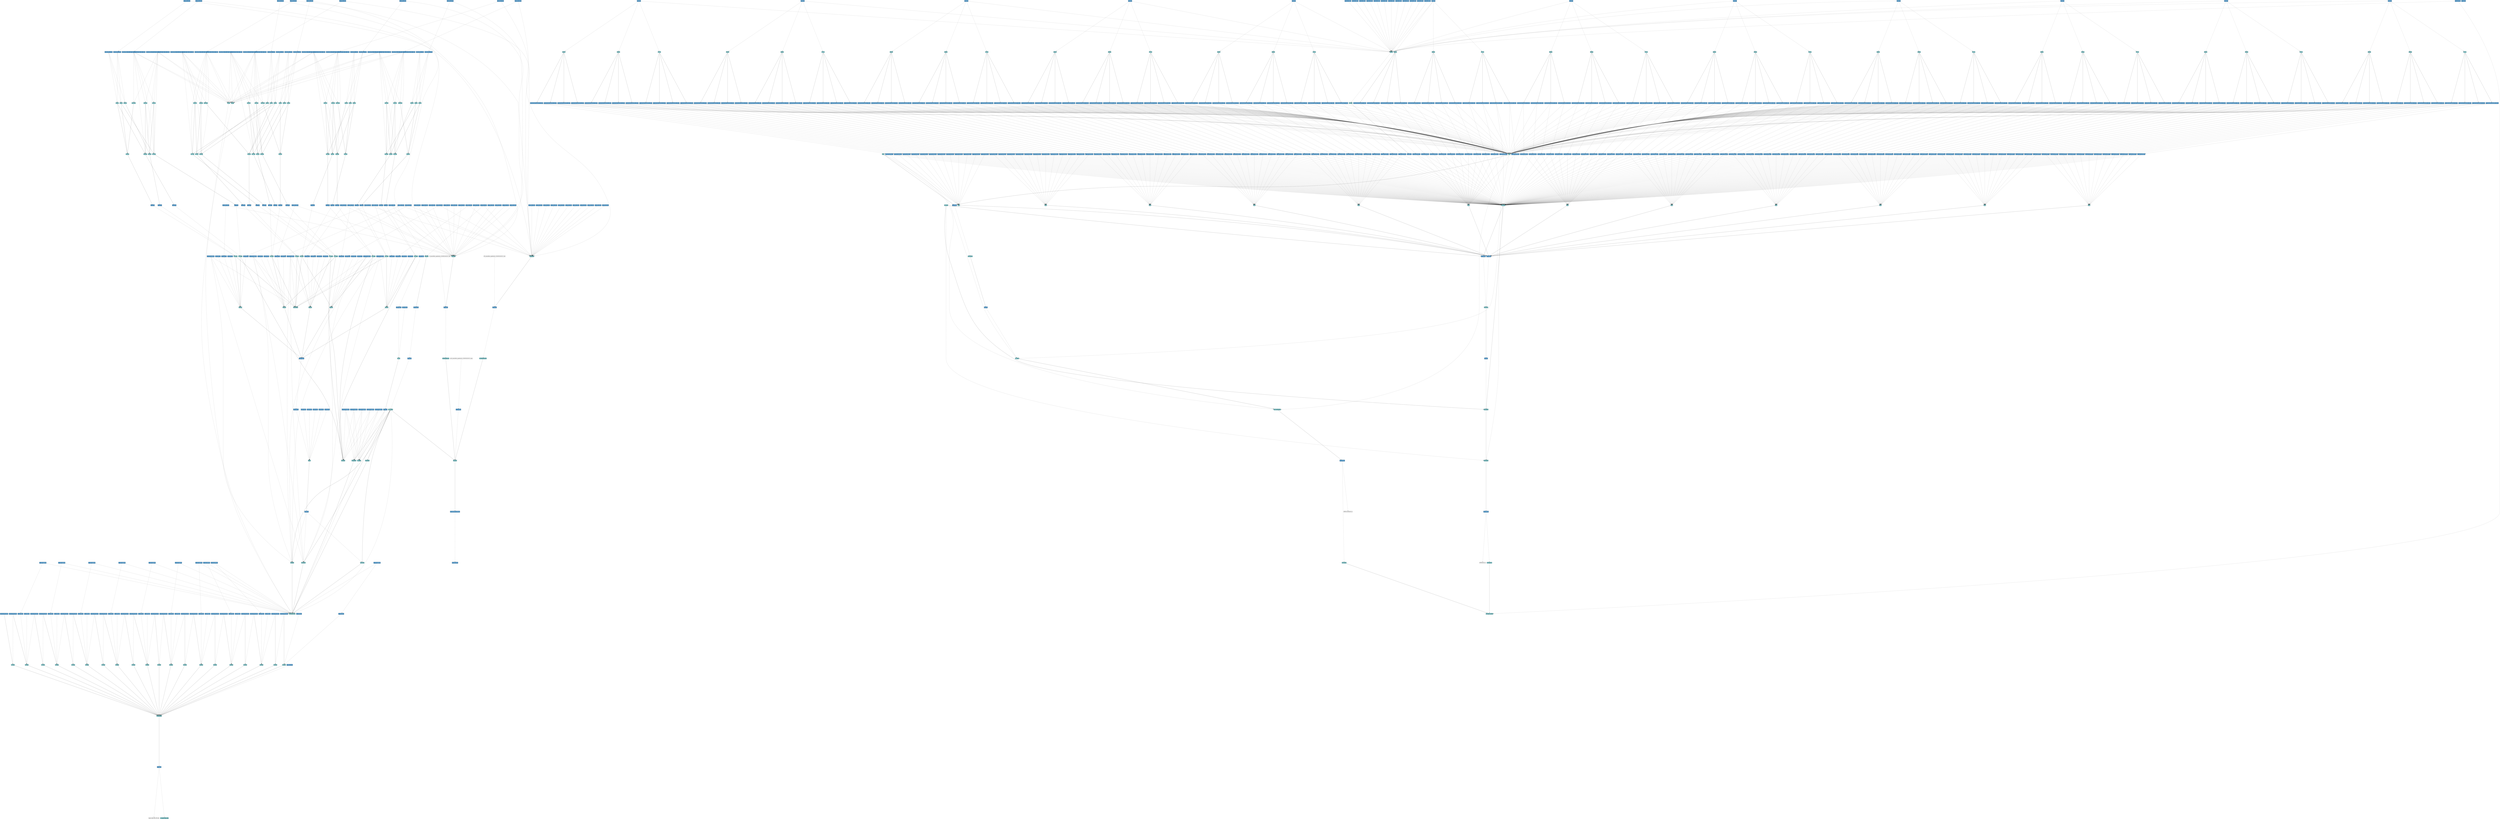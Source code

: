 digraph dependency {
    rankdir=TB;
    ranksep=16;
    node[fontsize=20]
    a_1 [label="input_data_file_002.dat" fillcolor="white" fontcolor="black" shape="box" style="rounded,filled"];
    v_1_23 [label="13 open" fillcolor="#3A85B9" fontcolor="white" shape="box" style="filled"];
    v_1_20 [label="12 input_data_file" fillcolor="#85CBD0" fontcolor="black" shape="box" style="rounded,filled"];
    v_1_24 [label="13 params" fillcolor="#85CBD0" fontcolor="black" shape="box" style="rounded,filled"];
    v_1_29 [label="16 str.startswith" fillcolor="#3A85B9" fontcolor="white" shape="box" style="filled"];
    v_1_33 [label="16 str.startswith" fillcolor="#3A85B9" fontcolor="white" shape="box" style="filled"];
    v_1_30 [label="15 line" fillcolor="#85CBD0" fontcolor="black" shape="box" style="rounded,filled"];
    v_1_37 [label="17 int(line)" fillcolor="#3A85B9" fontcolor="white" shape="box" style="filled"];
    v_1_34 [label="15 line" fillcolor="#85CBD0" fontcolor="black" shape="box" style="rounded,filled"];
    v_1_40 [label="17 list.append" fillcolor="#3A85B9" fontcolor="white" shape="box" style="filled"];
    v_1_26 [label="14 param_list" fillcolor="#85CBD0" fontcolor="black" shape="box" style="rounded,filled"];
    v_1_41 [label="17 int(line)" fillcolor="#3A85B9" fontcolor="white" shape="box" style="filled"];
    v_1_46 [label="16 str.startswith" fillcolor="#3A85B9" fontcolor="white" shape="box" style="filled"];
    v_1_50 [label="16 str.startswith" fillcolor="#3A85B9" fontcolor="white" shape="box" style="filled"];
    v_1_47 [label="15 line" fillcolor="#85CBD0" fontcolor="black" shape="box" style="rounded,filled"];
    v_1_54 [label="17 int(line)" fillcolor="#3A85B9" fontcolor="white" shape="box" style="filled"];
    v_1_51 [label="15 line" fillcolor="#85CBD0" fontcolor="black" shape="box" style="rounded,filled"];
    v_1_57 [label="17 list.append" fillcolor="#3A85B9" fontcolor="white" shape="box" style="filled"];
    v_1_58 [label="17 int(line)" fillcolor="#3A85B9" fontcolor="white" shape="box" style="filled"];
    v_1_62 [label="16 str.startswith" fillcolor="#3A85B9" fontcolor="white" shape="box" style="filled"];
    v_1_66 [label="16 str.startswith" fillcolor="#3A85B9" fontcolor="white" shape="box" style="filled"];
    v_1_63 [label="15 line" fillcolor="#85CBD0" fontcolor="black" shape="box" style="rounded,filled"];
    v_1_70 [label="17 int(line)" fillcolor="#3A85B9" fontcolor="white" shape="box" style="filled"];
    v_1_67 [label="15 line" fillcolor="#85CBD0" fontcolor="black" shape="box" style="rounded,filled"];
    v_1_73 [label="17 list.append" fillcolor="#3A85B9" fontcolor="white" shape="box" style="filled"];
    v_1_74 [label="17 int(line)" fillcolor="#3A85B9" fontcolor="white" shape="box" style="filled"];
    v_1_78 [label="16 str.startswith" fillcolor="#3A85B9" fontcolor="white" shape="box" style="filled"];
    v_1_82 [label="16 str.startswith" fillcolor="#3A85B9" fontcolor="white" shape="box" style="filled"];
    v_1_79 [label="15 line" fillcolor="#85CBD0" fontcolor="black" shape="box" style="rounded,filled"];
    v_1_86 [label="17 int(line)" fillcolor="#3A85B9" fontcolor="white" shape="box" style="filled"];
    v_1_83 [label="15 line" fillcolor="#85CBD0" fontcolor="black" shape="box" style="rounded,filled"];
    v_1_89 [label="17 list.append" fillcolor="#3A85B9" fontcolor="white" shape="box" style="filled"];
    v_1_90 [label="17 int(line)" fillcolor="#3A85B9" fontcolor="white" shape="box" style="filled"];
    v_1_94 [label="16 str.startswith" fillcolor="#3A85B9" fontcolor="white" shape="box" style="filled"];
    v_1_98 [label="16 str.startswith" fillcolor="#3A85B9" fontcolor="white" shape="box" style="filled"];
    v_1_95 [label="15 line" fillcolor="#85CBD0" fontcolor="black" shape="box" style="rounded,filled"];
    v_1_102 [label="17 int(line)" fillcolor="#3A85B9" fontcolor="white" shape="box" style="filled"];
    v_1_99 [label="15 line" fillcolor="#85CBD0" fontcolor="black" shape="box" style="rounded,filled"];
    v_1_105 [label="17 list.append" fillcolor="#3A85B9" fontcolor="white" shape="box" style="filled"];
    v_1_106 [label="17 int(line)" fillcolor="#3A85B9" fontcolor="white" shape="box" style="filled"];
    v_1_110 [label="16 str.startswith" fillcolor="#3A85B9" fontcolor="white" shape="box" style="filled"];
    v_1_114 [label="16 str.startswith" fillcolor="#3A85B9" fontcolor="white" shape="box" style="filled"];
    v_1_111 [label="15 line" fillcolor="#85CBD0" fontcolor="black" shape="box" style="rounded,filled"];
    v_1_118 [label="17 int(line)" fillcolor="#3A85B9" fontcolor="white" shape="box" style="filled"];
    v_1_115 [label="15 line" fillcolor="#85CBD0" fontcolor="black" shape="box" style="rounded,filled"];
    v_1_121 [label="17 list.append" fillcolor="#3A85B9" fontcolor="white" shape="box" style="filled"];
    v_1_122 [label="17 int(line)" fillcolor="#3A85B9" fontcolor="white" shape="box" style="filled"];
    v_1_126 [label="16 str.startswith" fillcolor="#3A85B9" fontcolor="white" shape="box" style="filled"];
    v_1_130 [label="16 str.startswith" fillcolor="#3A85B9" fontcolor="white" shape="box" style="filled"];
    v_1_127 [label="15 line" fillcolor="#85CBD0" fontcolor="black" shape="box" style="rounded,filled"];
    v_1_134 [label="17 int(line)" fillcolor="#3A85B9" fontcolor="white" shape="box" style="filled"];
    v_1_131 [label="15 line" fillcolor="#85CBD0" fontcolor="black" shape="box" style="rounded,filled"];
    v_1_137 [label="17 list.append" fillcolor="#3A85B9" fontcolor="white" shape="box" style="filled"];
    v_1_138 [label="17 int(line)" fillcolor="#3A85B9" fontcolor="white" shape="box" style="filled"];
    v_1_142 [label="16 str.startswith" fillcolor="#3A85B9" fontcolor="white" shape="box" style="filled"];
    v_1_146 [label="16 str.startswith" fillcolor="#3A85B9" fontcolor="white" shape="box" style="filled"];
    v_1_143 [label="15 line" fillcolor="#85CBD0" fontcolor="black" shape="box" style="rounded,filled"];
    v_1_150 [label="17 int(line)" fillcolor="#3A85B9" fontcolor="white" shape="box" style="filled"];
    v_1_147 [label="15 line" fillcolor="#85CBD0" fontcolor="black" shape="box" style="rounded,filled"];
    v_1_153 [label="17 list.append" fillcolor="#3A85B9" fontcolor="white" shape="box" style="filled"];
    v_1_154 [label="17 int(line)" fillcolor="#3A85B9" fontcolor="white" shape="box" style="filled"];
    v_1_158 [label="16 str.startswith" fillcolor="#3A85B9" fontcolor="white" shape="box" style="filled"];
    v_1_162 [label="16 str.startswith" fillcolor="#3A85B9" fontcolor="white" shape="box" style="filled"];
    v_1_159 [label="15 line" fillcolor="#85CBD0" fontcolor="black" shape="box" style="rounded,filled"];
    v_1_166 [label="17 int(line)" fillcolor="#3A85B9" fontcolor="white" shape="box" style="filled"];
    v_1_163 [label="15 line" fillcolor="#85CBD0" fontcolor="black" shape="box" style="rounded,filled"];
    v_1_169 [label="17 list.append" fillcolor="#3A85B9" fontcolor="white" shape="box" style="filled"];
    v_1_170 [label="17 int(line)" fillcolor="#3A85B9" fontcolor="white" shape="box" style="filled"];
    v_1_174 [label="16 str.startswith" fillcolor="#3A85B9" fontcolor="white" shape="box" style="filled"];
    v_1_178 [label="16 str.startswith" fillcolor="#3A85B9" fontcolor="white" shape="box" style="filled"];
    v_1_175 [label="15 line" fillcolor="#85CBD0" fontcolor="black" shape="box" style="rounded,filled"];
    v_1_182 [label="17 int(line)" fillcolor="#3A85B9" fontcolor="white" shape="box" style="filled"];
    v_1_179 [label="15 line" fillcolor="#85CBD0" fontcolor="black" shape="box" style="rounded,filled"];
    v_1_185 [label="17 list.append" fillcolor="#3A85B9" fontcolor="white" shape="box" style="filled"];
    v_1_186 [label="17 int(line)" fillcolor="#3A85B9" fontcolor="white" shape="box" style="filled"];
    v_1_201 [label="19 file.close" fillcolor="#3A85B9" fontcolor="white" shape="box" style="filled"];
    a_2 [label="BOX/coordinates.m" fillcolor="white" fontcolor="black" shape="box" style="rounded,filled"];
    v_1_210 [label="36 loadtxt" fillcolor="#3A85B9" fontcolor="white" shape="box" style="filled"];
    v_1_207 [label="35 fname" fillcolor="#85CBD0" fontcolor="black" shape="box" style="rounded,filled"];
    v_1_211 [label="36 coordinates" fillcolor="#85CBD0" fontcolor="black" shape="box" style="rounded,filled"];
    v_1_218 [label="40 len" fillcolor="#3A85B9" fontcolor="white" shape="box" style="filled"];
    v_1_212 [label="37 xpts" fillcolor="#85CBD0" fontcolor="black" shape="box" style="rounded,filled"];
    v_1_219 [label="40 nverts" fillcolor="#85CBD0" fontcolor="black" shape="box" style="rounded,filled"];
    a_4 [label="BOX/facets.m" fillcolor="white" fontcolor="black" shape="box" style="rounded,filled"];
    v_1_224 [label="44 loadtxt" fillcolor="#3A85B9" fontcolor="white" shape="box" style="filled"];
    v_1_221 [label="43 fname2" fillcolor="#85CBD0" fontcolor="black" shape="box" style="rounded,filled"];
    v_1_225 [label="44 facets" fillcolor="#85CBD0" fontcolor="black" shape="box" style="rounded,filled"];
    v_1_235 [label="56 range" fillcolor="#3A85B9" fontcolor="white" shape="box" style="filled"];
    v_1_237 [label="56 r" fillcolor="#85CBD0" fontcolor="black" shape="box" style="rounded,filled"];
    v_1_238 [label="56 r" fillcolor="#85CBD0" fontcolor="black" shape="box" style="rounded,filled"];
    v_1_242 [label="59 len" fillcolor="#3A85B9" fontcolor="white" shape="box" style="filled"];
    v_1_228 [label="49 node3" fillcolor="#85CBD0" fontcolor="black" shape="box" style="rounded,filled"];
    v_1_243 [label="59 ntria" fillcolor="#85CBD0" fontcolor="black" shape="box" style="rounded,filled"];
    v_1_247 [label="61 range" fillcolor="#3A85B9" fontcolor="white" shape="box" style="filled"];
    v_1_248 [label="61 vind" fillcolor="#85CBD0" fontcolor="black" shape="box" style="rounded,filled"];
    v_1_249 [label="61 vind" fillcolor="#85CBD0" fontcolor="black" shape="box" style="rounded,filled"];
    v_1_253 [label="62 type.now" fillcolor="#3A85B9" fontcolor="white" shape="box" style="filled"];
    v_1_256 [label="62 datetime.strftime" fillcolor="#3A85B9" fontcolor="white" shape="box" style="filled"];
    v_1_256 [label="62 datetime.strftime" fillcolor="#3A85B9" fontcolor="white" shape="box" style="filled"];
    v_1_257 [label="62 now" fillcolor="#85CBD0" fontcolor="black" shape="box" style="rounded,filled"];
    v_1_260 [label="63 figure" fillcolor="#3A85B9" fontcolor="white" shape="box" style="filled"];
    v_1_261 [label="63 fig1" fillcolor="#85CBD0" fontcolor="black" shape="box" style="rounded,filled"];
    v_1_265 [label="64 ax" fillcolor="#85CBD0" fontcolor="black" shape="box" style="rounded,filled"];
    v_1_268 [label="65 range" fillcolor="#3A85B9" fontcolor="white" shape="box" style="filled"];
    v_1_269 [label="65 i" fillcolor="#85CBD0" fontcolor="black" shape="box" style="rounded,filled"];
    v_1_327 [label="65 i" fillcolor="#85CBD0" fontcolor="black" shape="box" style="rounded,filled"];
    v_1_385 [label="65 i" fillcolor="#85CBD0" fontcolor="black" shape="box" style="rounded,filled"];
    v_1_443 [label="65 i" fillcolor="#85CBD0" fontcolor="black" shape="box" style="rounded,filled"];
    v_1_501 [label="65 i" fillcolor="#85CBD0" fontcolor="black" shape="box" style="rounded,filled"];
    v_1_559 [label="65 i" fillcolor="#85CBD0" fontcolor="black" shape="box" style="rounded,filled"];
    v_1_617 [label="65 i" fillcolor="#85CBD0" fontcolor="black" shape="box" style="rounded,filled"];
    v_1_675 [label="65 i" fillcolor="#85CBD0" fontcolor="black" shape="box" style="rounded,filled"];
    v_1_733 [label="65 i" fillcolor="#85CBD0" fontcolor="black" shape="box" style="rounded,filled"];
    v_1_791 [label="65 i" fillcolor="#85CBD0" fontcolor="black" shape="box" style="rounded,filled"];
    v_1_849 [label="65 i" fillcolor="#85CBD0" fontcolor="black" shape="box" style="rounded,filled"];
    v_1_907 [label="65 i" fillcolor="#85CBD0" fontcolor="black" shape="box" style="rounded,filled"];
    v_1_270 [label="66 int(vind[i][1])" fillcolor="#3A85B9" fontcolor="white" shape="box" style="filled"];
    v_1_272 [label="66 int(r[int(vind[i][0])-1][0])" fillcolor="#3A85B9" fontcolor="white" shape="box" style="filled"];
    v_1_274 [label="66 int(vind[i][0])" fillcolor="#3A85B9" fontcolor="white" shape="box" style="filled"];
    v_1_276 [label="66 Xa" fillcolor="#85CBD0" fontcolor="black" shape="box" style="rounded,filled"];
    v_1_274 [label="66 int(vind[i][0])" fillcolor="#3A85B9" fontcolor="white" shape="box" style="filled"];
    v_1_277 [label="66 int(r[int(vind[i][1])-1][0])" fillcolor="#3A85B9" fontcolor="white" shape="box" style="filled"];
    v_1_279 [label="66 int(r[int(vind[i][2])-1][0])" fillcolor="#3A85B9" fontcolor="white" shape="box" style="filled"];
    v_1_281 [label="66 int(vind[i][2])" fillcolor="#3A85B9" fontcolor="white" shape="box" style="filled"];
    v_1_281 [label="66 int(vind[i][2])" fillcolor="#3A85B9" fontcolor="white" shape="box" style="filled"];
    v_1_283 [label="66 int(r[int(vind[i][0])-1][0])" fillcolor="#3A85B9" fontcolor="white" shape="box" style="filled"];
    v_1_285 [label="66 int(vind[i][0])" fillcolor="#3A85B9" fontcolor="white" shape="box" style="filled"];
    v_1_285 [label="66 int(vind[i][0])" fillcolor="#3A85B9" fontcolor="white" shape="box" style="filled"];
    v_1_287 [label="67 int(r[int(vind[i][2])-1][1])" fillcolor="#3A85B9" fontcolor="white" shape="box" style="filled"];
    v_1_289 [label="67 int(vind[i][2])" fillcolor="#3A85B9" fontcolor="white" shape="box" style="filled"];
    v_1_293 [label="67 Ya" fillcolor="#85CBD0" fontcolor="black" shape="box" style="rounded,filled"];
    v_1_289 [label="67 int(vind[i][2])" fillcolor="#3A85B9" fontcolor="white" shape="box" style="filled"];
    v_1_291 [label="67 int(vind[i][0])" fillcolor="#3A85B9" fontcolor="white" shape="box" style="filled"];
    v_1_294 [label="67 int(r[int(vind[i][0])-1][1])" fillcolor="#3A85B9" fontcolor="white" shape="box" style="filled"];
    v_1_296 [label="67 int(vind[i][0])" fillcolor="#3A85B9" fontcolor="white" shape="box" style="filled"];
    v_1_296 [label="67 int(vind[i][0])" fillcolor="#3A85B9" fontcolor="white" shape="box" style="filled"];
    v_1_298 [label="67 int(r[int(vind[i][1])-1][1])" fillcolor="#3A85B9" fontcolor="white" shape="box" style="filled"];
    v_1_300 [label="67 int(vind[i][1])" fillcolor="#3A85B9" fontcolor="white" shape="box" style="filled"];
    v_1_300 [label="67 int(vind[i][1])" fillcolor="#3A85B9" fontcolor="white" shape="box" style="filled"];
    v_1_302 [label="67 int(r[int(vind[i][0])-1][1])" fillcolor="#3A85B9" fontcolor="white" shape="box" style="filled"];
    v_1_304 [label="68 int(vind[i][1])" fillcolor="#3A85B9" fontcolor="white" shape="box" style="filled"];
    v_1_306 [label="68 int(r[int(vind[i][0])-1][2])" fillcolor="#3A85B9" fontcolor="white" shape="box" style="filled"];
    v_1_308 [label="68 int(vind[i][0])" fillcolor="#3A85B9" fontcolor="white" shape="box" style="filled"];
    v_1_312 [label="68 Za" fillcolor="#85CBD0" fontcolor="black" shape="box" style="rounded,filled"];
    v_1_308 [label="68 int(vind[i][0])" fillcolor="#3A85B9" fontcolor="white" shape="box" style="filled"];
    v_1_310 [label="68 int(r[int(vind[i][1])-1][2])" fillcolor="#3A85B9" fontcolor="white" shape="box" style="filled"];
    v_1_313 [label="68 int(r[int(vind[i][2])-1][2])" fillcolor="#3A85B9" fontcolor="white" shape="box" style="filled"];
    v_1_315 [label="68 int(vind[i][2])" fillcolor="#3A85B9" fontcolor="white" shape="box" style="filled"];
    v_1_315 [label="68 int(vind[i][2])" fillcolor="#3A85B9" fontcolor="white" shape="box" style="filled"];
    v_1_317 [label="68 int(r[int(vind[i][0])-1][2])" fillcolor="#3A85B9" fontcolor="white" shape="box" style="filled"];
    v_1_319 [label="68 int(vind[i][0])" fillcolor="#3A85B9" fontcolor="white" shape="box" style="filled"];
    v_1_319 [label="68 int(vind[i][0])" fillcolor="#3A85B9" fontcolor="white" shape="box" style="filled"];
    v_1_323 [label="69 plot" fillcolor="#3A85B9" fontcolor="white" shape="box" style="filled"];
    v_1_326 [label="70 set_xlabel" fillcolor="#3A85B9" fontcolor="white" shape="box" style="filled"];
    v_1_328 [label="66 int(vind[i][1])" fillcolor="#3A85B9" fontcolor="white" shape="box" style="filled"];
    v_1_330 [label="66 int(r[int(vind[i][0])-1][0])" fillcolor="#3A85B9" fontcolor="white" shape="box" style="filled"];
    v_1_332 [label="66 int(vind[i][0])" fillcolor="#3A85B9" fontcolor="white" shape="box" style="filled"];
    v_1_334 [label="66 Xa" fillcolor="#85CBD0" fontcolor="black" shape="box" style="rounded,filled"];
    v_1_332 [label="66 int(vind[i][0])" fillcolor="#3A85B9" fontcolor="white" shape="box" style="filled"];
    v_1_335 [label="66 int(r[int(vind[i][1])-1][0])" fillcolor="#3A85B9" fontcolor="white" shape="box" style="filled"];
    v_1_337 [label="66 int(r[int(vind[i][2])-1][0])" fillcolor="#3A85B9" fontcolor="white" shape="box" style="filled"];
    v_1_339 [label="66 int(vind[i][2])" fillcolor="#3A85B9" fontcolor="white" shape="box" style="filled"];
    v_1_339 [label="66 int(vind[i][2])" fillcolor="#3A85B9" fontcolor="white" shape="box" style="filled"];
    v_1_341 [label="66 int(r[int(vind[i][0])-1][0])" fillcolor="#3A85B9" fontcolor="white" shape="box" style="filled"];
    v_1_343 [label="66 int(vind[i][0])" fillcolor="#3A85B9" fontcolor="white" shape="box" style="filled"];
    v_1_343 [label="66 int(vind[i][0])" fillcolor="#3A85B9" fontcolor="white" shape="box" style="filled"];
    v_1_345 [label="67 int(r[int(vind[i][2])-1][1])" fillcolor="#3A85B9" fontcolor="white" shape="box" style="filled"];
    v_1_347 [label="67 int(vind[i][2])" fillcolor="#3A85B9" fontcolor="white" shape="box" style="filled"];
    v_1_351 [label="67 Ya" fillcolor="#85CBD0" fontcolor="black" shape="box" style="rounded,filled"];
    v_1_347 [label="67 int(vind[i][2])" fillcolor="#3A85B9" fontcolor="white" shape="box" style="filled"];
    v_1_349 [label="67 int(vind[i][0])" fillcolor="#3A85B9" fontcolor="white" shape="box" style="filled"];
    v_1_352 [label="67 int(r[int(vind[i][0])-1][1])" fillcolor="#3A85B9" fontcolor="white" shape="box" style="filled"];
    v_1_354 [label="67 int(vind[i][0])" fillcolor="#3A85B9" fontcolor="white" shape="box" style="filled"];
    v_1_354 [label="67 int(vind[i][0])" fillcolor="#3A85B9" fontcolor="white" shape="box" style="filled"];
    v_1_356 [label="67 int(r[int(vind[i][1])-1][1])" fillcolor="#3A85B9" fontcolor="white" shape="box" style="filled"];
    v_1_358 [label="67 int(vind[i][1])" fillcolor="#3A85B9" fontcolor="white" shape="box" style="filled"];
    v_1_358 [label="67 int(vind[i][1])" fillcolor="#3A85B9" fontcolor="white" shape="box" style="filled"];
    v_1_360 [label="67 int(r[int(vind[i][0])-1][1])" fillcolor="#3A85B9" fontcolor="white" shape="box" style="filled"];
    v_1_362 [label="68 int(vind[i][1])" fillcolor="#3A85B9" fontcolor="white" shape="box" style="filled"];
    v_1_364 [label="68 int(r[int(vind[i][0])-1][2])" fillcolor="#3A85B9" fontcolor="white" shape="box" style="filled"];
    v_1_366 [label="68 int(vind[i][0])" fillcolor="#3A85B9" fontcolor="white" shape="box" style="filled"];
    v_1_370 [label="68 Za" fillcolor="#85CBD0" fontcolor="black" shape="box" style="rounded,filled"];
    v_1_366 [label="68 int(vind[i][0])" fillcolor="#3A85B9" fontcolor="white" shape="box" style="filled"];
    v_1_368 [label="68 int(r[int(vind[i][1])-1][2])" fillcolor="#3A85B9" fontcolor="white" shape="box" style="filled"];
    v_1_371 [label="68 int(r[int(vind[i][2])-1][2])" fillcolor="#3A85B9" fontcolor="white" shape="box" style="filled"];
    v_1_373 [label="68 int(vind[i][2])" fillcolor="#3A85B9" fontcolor="white" shape="box" style="filled"];
    v_1_373 [label="68 int(vind[i][2])" fillcolor="#3A85B9" fontcolor="white" shape="box" style="filled"];
    v_1_375 [label="68 int(r[int(vind[i][0])-1][2])" fillcolor="#3A85B9" fontcolor="white" shape="box" style="filled"];
    v_1_377 [label="68 int(vind[i][0])" fillcolor="#3A85B9" fontcolor="white" shape="box" style="filled"];
    v_1_377 [label="68 int(vind[i][0])" fillcolor="#3A85B9" fontcolor="white" shape="box" style="filled"];
    v_1_381 [label="69 plot" fillcolor="#3A85B9" fontcolor="white" shape="box" style="filled"];
    v_1_384 [label="70 set_xlabel" fillcolor="#3A85B9" fontcolor="white" shape="box" style="filled"];
    v_1_386 [label="66 int(vind[i][1])" fillcolor="#3A85B9" fontcolor="white" shape="box" style="filled"];
    v_1_388 [label="66 int(r[int(vind[i][0])-1][0])" fillcolor="#3A85B9" fontcolor="white" shape="box" style="filled"];
    v_1_390 [label="66 int(vind[i][0])" fillcolor="#3A85B9" fontcolor="white" shape="box" style="filled"];
    v_1_392 [label="66 Xa" fillcolor="#85CBD0" fontcolor="black" shape="box" style="rounded,filled"];
    v_1_390 [label="66 int(vind[i][0])" fillcolor="#3A85B9" fontcolor="white" shape="box" style="filled"];
    v_1_393 [label="66 int(r[int(vind[i][1])-1][0])" fillcolor="#3A85B9" fontcolor="white" shape="box" style="filled"];
    v_1_395 [label="66 int(r[int(vind[i][2])-1][0])" fillcolor="#3A85B9" fontcolor="white" shape="box" style="filled"];
    v_1_397 [label="66 int(vind[i][2])" fillcolor="#3A85B9" fontcolor="white" shape="box" style="filled"];
    v_1_397 [label="66 int(vind[i][2])" fillcolor="#3A85B9" fontcolor="white" shape="box" style="filled"];
    v_1_399 [label="66 int(r[int(vind[i][0])-1][0])" fillcolor="#3A85B9" fontcolor="white" shape="box" style="filled"];
    v_1_401 [label="66 int(vind[i][0])" fillcolor="#3A85B9" fontcolor="white" shape="box" style="filled"];
    v_1_401 [label="66 int(vind[i][0])" fillcolor="#3A85B9" fontcolor="white" shape="box" style="filled"];
    v_1_403 [label="67 int(r[int(vind[i][2])-1][1])" fillcolor="#3A85B9" fontcolor="white" shape="box" style="filled"];
    v_1_405 [label="67 int(vind[i][2])" fillcolor="#3A85B9" fontcolor="white" shape="box" style="filled"];
    v_1_409 [label="67 Ya" fillcolor="#85CBD0" fontcolor="black" shape="box" style="rounded,filled"];
    v_1_405 [label="67 int(vind[i][2])" fillcolor="#3A85B9" fontcolor="white" shape="box" style="filled"];
    v_1_407 [label="67 int(vind[i][0])" fillcolor="#3A85B9" fontcolor="white" shape="box" style="filled"];
    v_1_410 [label="67 int(r[int(vind[i][0])-1][1])" fillcolor="#3A85B9" fontcolor="white" shape="box" style="filled"];
    v_1_412 [label="67 int(vind[i][0])" fillcolor="#3A85B9" fontcolor="white" shape="box" style="filled"];
    v_1_412 [label="67 int(vind[i][0])" fillcolor="#3A85B9" fontcolor="white" shape="box" style="filled"];
    v_1_414 [label="67 int(r[int(vind[i][1])-1][1])" fillcolor="#3A85B9" fontcolor="white" shape="box" style="filled"];
    v_1_416 [label="67 int(vind[i][1])" fillcolor="#3A85B9" fontcolor="white" shape="box" style="filled"];
    v_1_416 [label="67 int(vind[i][1])" fillcolor="#3A85B9" fontcolor="white" shape="box" style="filled"];
    v_1_418 [label="67 int(r[int(vind[i][0])-1][1])" fillcolor="#3A85B9" fontcolor="white" shape="box" style="filled"];
    v_1_420 [label="68 int(vind[i][1])" fillcolor="#3A85B9" fontcolor="white" shape="box" style="filled"];
    v_1_422 [label="68 int(r[int(vind[i][0])-1][2])" fillcolor="#3A85B9" fontcolor="white" shape="box" style="filled"];
    v_1_424 [label="68 int(vind[i][0])" fillcolor="#3A85B9" fontcolor="white" shape="box" style="filled"];
    v_1_428 [label="68 Za" fillcolor="#85CBD0" fontcolor="black" shape="box" style="rounded,filled"];
    v_1_424 [label="68 int(vind[i][0])" fillcolor="#3A85B9" fontcolor="white" shape="box" style="filled"];
    v_1_426 [label="68 int(r[int(vind[i][1])-1][2])" fillcolor="#3A85B9" fontcolor="white" shape="box" style="filled"];
    v_1_429 [label="68 int(r[int(vind[i][2])-1][2])" fillcolor="#3A85B9" fontcolor="white" shape="box" style="filled"];
    v_1_431 [label="68 int(vind[i][2])" fillcolor="#3A85B9" fontcolor="white" shape="box" style="filled"];
    v_1_431 [label="68 int(vind[i][2])" fillcolor="#3A85B9" fontcolor="white" shape="box" style="filled"];
    v_1_433 [label="68 int(r[int(vind[i][0])-1][2])" fillcolor="#3A85B9" fontcolor="white" shape="box" style="filled"];
    v_1_435 [label="68 int(vind[i][0])" fillcolor="#3A85B9" fontcolor="white" shape="box" style="filled"];
    v_1_435 [label="68 int(vind[i][0])" fillcolor="#3A85B9" fontcolor="white" shape="box" style="filled"];
    v_1_439 [label="69 plot" fillcolor="#3A85B9" fontcolor="white" shape="box" style="filled"];
    v_1_442 [label="70 set_xlabel" fillcolor="#3A85B9" fontcolor="white" shape="box" style="filled"];
    v_1_444 [label="66 int(vind[i][1])" fillcolor="#3A85B9" fontcolor="white" shape="box" style="filled"];
    v_1_446 [label="66 int(r[int(vind[i][0])-1][0])" fillcolor="#3A85B9" fontcolor="white" shape="box" style="filled"];
    v_1_448 [label="66 int(vind[i][0])" fillcolor="#3A85B9" fontcolor="white" shape="box" style="filled"];
    v_1_450 [label="66 Xa" fillcolor="#85CBD0" fontcolor="black" shape="box" style="rounded,filled"];
    v_1_448 [label="66 int(vind[i][0])" fillcolor="#3A85B9" fontcolor="white" shape="box" style="filled"];
    v_1_451 [label="66 int(r[int(vind[i][1])-1][0])" fillcolor="#3A85B9" fontcolor="white" shape="box" style="filled"];
    v_1_453 [label="66 int(r[int(vind[i][2])-1][0])" fillcolor="#3A85B9" fontcolor="white" shape="box" style="filled"];
    v_1_455 [label="66 int(vind[i][2])" fillcolor="#3A85B9" fontcolor="white" shape="box" style="filled"];
    v_1_455 [label="66 int(vind[i][2])" fillcolor="#3A85B9" fontcolor="white" shape="box" style="filled"];
    v_1_457 [label="66 int(r[int(vind[i][0])-1][0])" fillcolor="#3A85B9" fontcolor="white" shape="box" style="filled"];
    v_1_459 [label="66 int(vind[i][0])" fillcolor="#3A85B9" fontcolor="white" shape="box" style="filled"];
    v_1_459 [label="66 int(vind[i][0])" fillcolor="#3A85B9" fontcolor="white" shape="box" style="filled"];
    v_1_461 [label="67 int(r[int(vind[i][2])-1][1])" fillcolor="#3A85B9" fontcolor="white" shape="box" style="filled"];
    v_1_463 [label="67 int(vind[i][2])" fillcolor="#3A85B9" fontcolor="white" shape="box" style="filled"];
    v_1_467 [label="67 Ya" fillcolor="#85CBD0" fontcolor="black" shape="box" style="rounded,filled"];
    v_1_463 [label="67 int(vind[i][2])" fillcolor="#3A85B9" fontcolor="white" shape="box" style="filled"];
    v_1_465 [label="67 int(vind[i][0])" fillcolor="#3A85B9" fontcolor="white" shape="box" style="filled"];
    v_1_468 [label="67 int(r[int(vind[i][0])-1][1])" fillcolor="#3A85B9" fontcolor="white" shape="box" style="filled"];
    v_1_470 [label="67 int(vind[i][0])" fillcolor="#3A85B9" fontcolor="white" shape="box" style="filled"];
    v_1_470 [label="67 int(vind[i][0])" fillcolor="#3A85B9" fontcolor="white" shape="box" style="filled"];
    v_1_472 [label="67 int(r[int(vind[i][1])-1][1])" fillcolor="#3A85B9" fontcolor="white" shape="box" style="filled"];
    v_1_474 [label="67 int(vind[i][1])" fillcolor="#3A85B9" fontcolor="white" shape="box" style="filled"];
    v_1_474 [label="67 int(vind[i][1])" fillcolor="#3A85B9" fontcolor="white" shape="box" style="filled"];
    v_1_476 [label="67 int(r[int(vind[i][0])-1][1])" fillcolor="#3A85B9" fontcolor="white" shape="box" style="filled"];
    v_1_478 [label="68 int(vind[i][1])" fillcolor="#3A85B9" fontcolor="white" shape="box" style="filled"];
    v_1_480 [label="68 int(r[int(vind[i][0])-1][2])" fillcolor="#3A85B9" fontcolor="white" shape="box" style="filled"];
    v_1_482 [label="68 int(vind[i][0])" fillcolor="#3A85B9" fontcolor="white" shape="box" style="filled"];
    v_1_486 [label="68 Za" fillcolor="#85CBD0" fontcolor="black" shape="box" style="rounded,filled"];
    v_1_482 [label="68 int(vind[i][0])" fillcolor="#3A85B9" fontcolor="white" shape="box" style="filled"];
    v_1_484 [label="68 int(r[int(vind[i][1])-1][2])" fillcolor="#3A85B9" fontcolor="white" shape="box" style="filled"];
    v_1_487 [label="68 int(r[int(vind[i][2])-1][2])" fillcolor="#3A85B9" fontcolor="white" shape="box" style="filled"];
    v_1_489 [label="68 int(vind[i][2])" fillcolor="#3A85B9" fontcolor="white" shape="box" style="filled"];
    v_1_489 [label="68 int(vind[i][2])" fillcolor="#3A85B9" fontcolor="white" shape="box" style="filled"];
    v_1_491 [label="68 int(r[int(vind[i][0])-1][2])" fillcolor="#3A85B9" fontcolor="white" shape="box" style="filled"];
    v_1_493 [label="68 int(vind[i][0])" fillcolor="#3A85B9" fontcolor="white" shape="box" style="filled"];
    v_1_493 [label="68 int(vind[i][0])" fillcolor="#3A85B9" fontcolor="white" shape="box" style="filled"];
    v_1_497 [label="69 plot" fillcolor="#3A85B9" fontcolor="white" shape="box" style="filled"];
    v_1_500 [label="70 set_xlabel" fillcolor="#3A85B9" fontcolor="white" shape="box" style="filled"];
    v_1_502 [label="66 int(vind[i][1])" fillcolor="#3A85B9" fontcolor="white" shape="box" style="filled"];
    v_1_504 [label="66 int(r[int(vind[i][0])-1][0])" fillcolor="#3A85B9" fontcolor="white" shape="box" style="filled"];
    v_1_506 [label="66 int(vind[i][0])" fillcolor="#3A85B9" fontcolor="white" shape="box" style="filled"];
    v_1_508 [label="66 Xa" fillcolor="#85CBD0" fontcolor="black" shape="box" style="rounded,filled"];
    v_1_506 [label="66 int(vind[i][0])" fillcolor="#3A85B9" fontcolor="white" shape="box" style="filled"];
    v_1_509 [label="66 int(r[int(vind[i][1])-1][0])" fillcolor="#3A85B9" fontcolor="white" shape="box" style="filled"];
    v_1_511 [label="66 int(r[int(vind[i][2])-1][0])" fillcolor="#3A85B9" fontcolor="white" shape="box" style="filled"];
    v_1_513 [label="66 int(vind[i][2])" fillcolor="#3A85B9" fontcolor="white" shape="box" style="filled"];
    v_1_513 [label="66 int(vind[i][2])" fillcolor="#3A85B9" fontcolor="white" shape="box" style="filled"];
    v_1_515 [label="66 int(r[int(vind[i][0])-1][0])" fillcolor="#3A85B9" fontcolor="white" shape="box" style="filled"];
    v_1_517 [label="66 int(vind[i][0])" fillcolor="#3A85B9" fontcolor="white" shape="box" style="filled"];
    v_1_517 [label="66 int(vind[i][0])" fillcolor="#3A85B9" fontcolor="white" shape="box" style="filled"];
    v_1_519 [label="67 int(r[int(vind[i][2])-1][1])" fillcolor="#3A85B9" fontcolor="white" shape="box" style="filled"];
    v_1_521 [label="67 int(vind[i][2])" fillcolor="#3A85B9" fontcolor="white" shape="box" style="filled"];
    v_1_525 [label="67 Ya" fillcolor="#85CBD0" fontcolor="black" shape="box" style="rounded,filled"];
    v_1_521 [label="67 int(vind[i][2])" fillcolor="#3A85B9" fontcolor="white" shape="box" style="filled"];
    v_1_523 [label="67 int(vind[i][0])" fillcolor="#3A85B9" fontcolor="white" shape="box" style="filled"];
    v_1_526 [label="67 int(r[int(vind[i][0])-1][1])" fillcolor="#3A85B9" fontcolor="white" shape="box" style="filled"];
    v_1_528 [label="67 int(vind[i][0])" fillcolor="#3A85B9" fontcolor="white" shape="box" style="filled"];
    v_1_528 [label="67 int(vind[i][0])" fillcolor="#3A85B9" fontcolor="white" shape="box" style="filled"];
    v_1_530 [label="67 int(r[int(vind[i][1])-1][1])" fillcolor="#3A85B9" fontcolor="white" shape="box" style="filled"];
    v_1_532 [label="67 int(vind[i][1])" fillcolor="#3A85B9" fontcolor="white" shape="box" style="filled"];
    v_1_532 [label="67 int(vind[i][1])" fillcolor="#3A85B9" fontcolor="white" shape="box" style="filled"];
    v_1_534 [label="67 int(r[int(vind[i][0])-1][1])" fillcolor="#3A85B9" fontcolor="white" shape="box" style="filled"];
    v_1_536 [label="68 int(vind[i][1])" fillcolor="#3A85B9" fontcolor="white" shape="box" style="filled"];
    v_1_538 [label="68 int(r[int(vind[i][0])-1][2])" fillcolor="#3A85B9" fontcolor="white" shape="box" style="filled"];
    v_1_540 [label="68 int(vind[i][0])" fillcolor="#3A85B9" fontcolor="white" shape="box" style="filled"];
    v_1_544 [label="68 Za" fillcolor="#85CBD0" fontcolor="black" shape="box" style="rounded,filled"];
    v_1_540 [label="68 int(vind[i][0])" fillcolor="#3A85B9" fontcolor="white" shape="box" style="filled"];
    v_1_542 [label="68 int(r[int(vind[i][1])-1][2])" fillcolor="#3A85B9" fontcolor="white" shape="box" style="filled"];
    v_1_545 [label="68 int(r[int(vind[i][2])-1][2])" fillcolor="#3A85B9" fontcolor="white" shape="box" style="filled"];
    v_1_547 [label="68 int(vind[i][2])" fillcolor="#3A85B9" fontcolor="white" shape="box" style="filled"];
    v_1_547 [label="68 int(vind[i][2])" fillcolor="#3A85B9" fontcolor="white" shape="box" style="filled"];
    v_1_549 [label="68 int(r[int(vind[i][0])-1][2])" fillcolor="#3A85B9" fontcolor="white" shape="box" style="filled"];
    v_1_551 [label="68 int(vind[i][0])" fillcolor="#3A85B9" fontcolor="white" shape="box" style="filled"];
    v_1_551 [label="68 int(vind[i][0])" fillcolor="#3A85B9" fontcolor="white" shape="box" style="filled"];
    v_1_555 [label="69 plot" fillcolor="#3A85B9" fontcolor="white" shape="box" style="filled"];
    v_1_558 [label="70 set_xlabel" fillcolor="#3A85B9" fontcolor="white" shape="box" style="filled"];
    v_1_560 [label="66 int(vind[i][1])" fillcolor="#3A85B9" fontcolor="white" shape="box" style="filled"];
    v_1_562 [label="66 int(r[int(vind[i][0])-1][0])" fillcolor="#3A85B9" fontcolor="white" shape="box" style="filled"];
    v_1_564 [label="66 int(vind[i][0])" fillcolor="#3A85B9" fontcolor="white" shape="box" style="filled"];
    v_1_566 [label="66 Xa" fillcolor="#85CBD0" fontcolor="black" shape="box" style="rounded,filled"];
    v_1_564 [label="66 int(vind[i][0])" fillcolor="#3A85B9" fontcolor="white" shape="box" style="filled"];
    v_1_567 [label="66 int(r[int(vind[i][1])-1][0])" fillcolor="#3A85B9" fontcolor="white" shape="box" style="filled"];
    v_1_569 [label="66 int(r[int(vind[i][2])-1][0])" fillcolor="#3A85B9" fontcolor="white" shape="box" style="filled"];
    v_1_571 [label="66 int(vind[i][2])" fillcolor="#3A85B9" fontcolor="white" shape="box" style="filled"];
    v_1_571 [label="66 int(vind[i][2])" fillcolor="#3A85B9" fontcolor="white" shape="box" style="filled"];
    v_1_573 [label="66 int(r[int(vind[i][0])-1][0])" fillcolor="#3A85B9" fontcolor="white" shape="box" style="filled"];
    v_1_575 [label="66 int(vind[i][0])" fillcolor="#3A85B9" fontcolor="white" shape="box" style="filled"];
    v_1_575 [label="66 int(vind[i][0])" fillcolor="#3A85B9" fontcolor="white" shape="box" style="filled"];
    v_1_577 [label="67 int(r[int(vind[i][2])-1][1])" fillcolor="#3A85B9" fontcolor="white" shape="box" style="filled"];
    v_1_579 [label="67 int(vind[i][2])" fillcolor="#3A85B9" fontcolor="white" shape="box" style="filled"];
    v_1_583 [label="67 Ya" fillcolor="#85CBD0" fontcolor="black" shape="box" style="rounded,filled"];
    v_1_579 [label="67 int(vind[i][2])" fillcolor="#3A85B9" fontcolor="white" shape="box" style="filled"];
    v_1_581 [label="67 int(vind[i][0])" fillcolor="#3A85B9" fontcolor="white" shape="box" style="filled"];
    v_1_584 [label="67 int(r[int(vind[i][0])-1][1])" fillcolor="#3A85B9" fontcolor="white" shape="box" style="filled"];
    v_1_586 [label="67 int(vind[i][0])" fillcolor="#3A85B9" fontcolor="white" shape="box" style="filled"];
    v_1_586 [label="67 int(vind[i][0])" fillcolor="#3A85B9" fontcolor="white" shape="box" style="filled"];
    v_1_588 [label="67 int(r[int(vind[i][1])-1][1])" fillcolor="#3A85B9" fontcolor="white" shape="box" style="filled"];
    v_1_590 [label="67 int(vind[i][1])" fillcolor="#3A85B9" fontcolor="white" shape="box" style="filled"];
    v_1_590 [label="67 int(vind[i][1])" fillcolor="#3A85B9" fontcolor="white" shape="box" style="filled"];
    v_1_592 [label="67 int(r[int(vind[i][0])-1][1])" fillcolor="#3A85B9" fontcolor="white" shape="box" style="filled"];
    v_1_594 [label="68 int(vind[i][1])" fillcolor="#3A85B9" fontcolor="white" shape="box" style="filled"];
    v_1_596 [label="68 int(r[int(vind[i][0])-1][2])" fillcolor="#3A85B9" fontcolor="white" shape="box" style="filled"];
    v_1_598 [label="68 int(vind[i][0])" fillcolor="#3A85B9" fontcolor="white" shape="box" style="filled"];
    v_1_602 [label="68 Za" fillcolor="#85CBD0" fontcolor="black" shape="box" style="rounded,filled"];
    v_1_598 [label="68 int(vind[i][0])" fillcolor="#3A85B9" fontcolor="white" shape="box" style="filled"];
    v_1_600 [label="68 int(r[int(vind[i][1])-1][2])" fillcolor="#3A85B9" fontcolor="white" shape="box" style="filled"];
    v_1_603 [label="68 int(r[int(vind[i][2])-1][2])" fillcolor="#3A85B9" fontcolor="white" shape="box" style="filled"];
    v_1_605 [label="68 int(vind[i][2])" fillcolor="#3A85B9" fontcolor="white" shape="box" style="filled"];
    v_1_605 [label="68 int(vind[i][2])" fillcolor="#3A85B9" fontcolor="white" shape="box" style="filled"];
    v_1_607 [label="68 int(r[int(vind[i][0])-1][2])" fillcolor="#3A85B9" fontcolor="white" shape="box" style="filled"];
    v_1_609 [label="68 int(vind[i][0])" fillcolor="#3A85B9" fontcolor="white" shape="box" style="filled"];
    v_1_609 [label="68 int(vind[i][0])" fillcolor="#3A85B9" fontcolor="white" shape="box" style="filled"];
    v_1_613 [label="69 plot" fillcolor="#3A85B9" fontcolor="white" shape="box" style="filled"];
    v_1_616 [label="70 set_xlabel" fillcolor="#3A85B9" fontcolor="white" shape="box" style="filled"];
    v_1_618 [label="66 int(vind[i][1])" fillcolor="#3A85B9" fontcolor="white" shape="box" style="filled"];
    v_1_620 [label="66 int(r[int(vind[i][0])-1][0])" fillcolor="#3A85B9" fontcolor="white" shape="box" style="filled"];
    v_1_622 [label="66 int(vind[i][0])" fillcolor="#3A85B9" fontcolor="white" shape="box" style="filled"];
    v_1_624 [label="66 Xa" fillcolor="#85CBD0" fontcolor="black" shape="box" style="rounded,filled"];
    v_1_622 [label="66 int(vind[i][0])" fillcolor="#3A85B9" fontcolor="white" shape="box" style="filled"];
    v_1_625 [label="66 int(r[int(vind[i][1])-1][0])" fillcolor="#3A85B9" fontcolor="white" shape="box" style="filled"];
    v_1_627 [label="66 int(r[int(vind[i][2])-1][0])" fillcolor="#3A85B9" fontcolor="white" shape="box" style="filled"];
    v_1_629 [label="66 int(vind[i][2])" fillcolor="#3A85B9" fontcolor="white" shape="box" style="filled"];
    v_1_629 [label="66 int(vind[i][2])" fillcolor="#3A85B9" fontcolor="white" shape="box" style="filled"];
    v_1_631 [label="66 int(r[int(vind[i][0])-1][0])" fillcolor="#3A85B9" fontcolor="white" shape="box" style="filled"];
    v_1_633 [label="66 int(vind[i][0])" fillcolor="#3A85B9" fontcolor="white" shape="box" style="filled"];
    v_1_633 [label="66 int(vind[i][0])" fillcolor="#3A85B9" fontcolor="white" shape="box" style="filled"];
    v_1_635 [label="67 int(r[int(vind[i][2])-1][1])" fillcolor="#3A85B9" fontcolor="white" shape="box" style="filled"];
    v_1_637 [label="67 int(vind[i][2])" fillcolor="#3A85B9" fontcolor="white" shape="box" style="filled"];
    v_1_641 [label="67 Ya" fillcolor="#85CBD0" fontcolor="black" shape="box" style="rounded,filled"];
    v_1_637 [label="67 int(vind[i][2])" fillcolor="#3A85B9" fontcolor="white" shape="box" style="filled"];
    v_1_639 [label="67 int(vind[i][0])" fillcolor="#3A85B9" fontcolor="white" shape="box" style="filled"];
    v_1_642 [label="67 int(r[int(vind[i][0])-1][1])" fillcolor="#3A85B9" fontcolor="white" shape="box" style="filled"];
    v_1_644 [label="67 int(vind[i][0])" fillcolor="#3A85B9" fontcolor="white" shape="box" style="filled"];
    v_1_644 [label="67 int(vind[i][0])" fillcolor="#3A85B9" fontcolor="white" shape="box" style="filled"];
    v_1_646 [label="67 int(r[int(vind[i][1])-1][1])" fillcolor="#3A85B9" fontcolor="white" shape="box" style="filled"];
    v_1_648 [label="67 int(vind[i][1])" fillcolor="#3A85B9" fontcolor="white" shape="box" style="filled"];
    v_1_648 [label="67 int(vind[i][1])" fillcolor="#3A85B9" fontcolor="white" shape="box" style="filled"];
    v_1_650 [label="67 int(r[int(vind[i][0])-1][1])" fillcolor="#3A85B9" fontcolor="white" shape="box" style="filled"];
    v_1_652 [label="68 int(vind[i][1])" fillcolor="#3A85B9" fontcolor="white" shape="box" style="filled"];
    v_1_654 [label="68 int(r[int(vind[i][0])-1][2])" fillcolor="#3A85B9" fontcolor="white" shape="box" style="filled"];
    v_1_656 [label="68 int(vind[i][0])" fillcolor="#3A85B9" fontcolor="white" shape="box" style="filled"];
    v_1_660 [label="68 Za" fillcolor="#85CBD0" fontcolor="black" shape="box" style="rounded,filled"];
    v_1_656 [label="68 int(vind[i][0])" fillcolor="#3A85B9" fontcolor="white" shape="box" style="filled"];
    v_1_658 [label="68 int(r[int(vind[i][1])-1][2])" fillcolor="#3A85B9" fontcolor="white" shape="box" style="filled"];
    v_1_661 [label="68 int(r[int(vind[i][2])-1][2])" fillcolor="#3A85B9" fontcolor="white" shape="box" style="filled"];
    v_1_663 [label="68 int(vind[i][2])" fillcolor="#3A85B9" fontcolor="white" shape="box" style="filled"];
    v_1_663 [label="68 int(vind[i][2])" fillcolor="#3A85B9" fontcolor="white" shape="box" style="filled"];
    v_1_665 [label="68 int(r[int(vind[i][0])-1][2])" fillcolor="#3A85B9" fontcolor="white" shape="box" style="filled"];
    v_1_667 [label="68 int(vind[i][0])" fillcolor="#3A85B9" fontcolor="white" shape="box" style="filled"];
    v_1_667 [label="68 int(vind[i][0])" fillcolor="#3A85B9" fontcolor="white" shape="box" style="filled"];
    v_1_671 [label="69 plot" fillcolor="#3A85B9" fontcolor="white" shape="box" style="filled"];
    v_1_674 [label="70 set_xlabel" fillcolor="#3A85B9" fontcolor="white" shape="box" style="filled"];
    v_1_676 [label="66 int(vind[i][1])" fillcolor="#3A85B9" fontcolor="white" shape="box" style="filled"];
    v_1_678 [label="66 int(r[int(vind[i][0])-1][0])" fillcolor="#3A85B9" fontcolor="white" shape="box" style="filled"];
    v_1_680 [label="66 int(vind[i][0])" fillcolor="#3A85B9" fontcolor="white" shape="box" style="filled"];
    v_1_682 [label="66 Xa" fillcolor="#85CBD0" fontcolor="black" shape="box" style="rounded,filled"];
    v_1_680 [label="66 int(vind[i][0])" fillcolor="#3A85B9" fontcolor="white" shape="box" style="filled"];
    v_1_683 [label="66 int(r[int(vind[i][1])-1][0])" fillcolor="#3A85B9" fontcolor="white" shape="box" style="filled"];
    v_1_685 [label="66 int(r[int(vind[i][2])-1][0])" fillcolor="#3A85B9" fontcolor="white" shape="box" style="filled"];
    v_1_687 [label="66 int(vind[i][2])" fillcolor="#3A85B9" fontcolor="white" shape="box" style="filled"];
    v_1_687 [label="66 int(vind[i][2])" fillcolor="#3A85B9" fontcolor="white" shape="box" style="filled"];
    v_1_689 [label="66 int(r[int(vind[i][0])-1][0])" fillcolor="#3A85B9" fontcolor="white" shape="box" style="filled"];
    v_1_691 [label="66 int(vind[i][0])" fillcolor="#3A85B9" fontcolor="white" shape="box" style="filled"];
    v_1_691 [label="66 int(vind[i][0])" fillcolor="#3A85B9" fontcolor="white" shape="box" style="filled"];
    v_1_693 [label="67 int(r[int(vind[i][2])-1][1])" fillcolor="#3A85B9" fontcolor="white" shape="box" style="filled"];
    v_1_695 [label="67 int(vind[i][2])" fillcolor="#3A85B9" fontcolor="white" shape="box" style="filled"];
    v_1_699 [label="67 Ya" fillcolor="#85CBD0" fontcolor="black" shape="box" style="rounded,filled"];
    v_1_695 [label="67 int(vind[i][2])" fillcolor="#3A85B9" fontcolor="white" shape="box" style="filled"];
    v_1_697 [label="67 int(vind[i][0])" fillcolor="#3A85B9" fontcolor="white" shape="box" style="filled"];
    v_1_700 [label="67 int(r[int(vind[i][0])-1][1])" fillcolor="#3A85B9" fontcolor="white" shape="box" style="filled"];
    v_1_702 [label="67 int(vind[i][0])" fillcolor="#3A85B9" fontcolor="white" shape="box" style="filled"];
    v_1_702 [label="67 int(vind[i][0])" fillcolor="#3A85B9" fontcolor="white" shape="box" style="filled"];
    v_1_704 [label="67 int(r[int(vind[i][1])-1][1])" fillcolor="#3A85B9" fontcolor="white" shape="box" style="filled"];
    v_1_706 [label="67 int(vind[i][1])" fillcolor="#3A85B9" fontcolor="white" shape="box" style="filled"];
    v_1_706 [label="67 int(vind[i][1])" fillcolor="#3A85B9" fontcolor="white" shape="box" style="filled"];
    v_1_708 [label="67 int(r[int(vind[i][0])-1][1])" fillcolor="#3A85B9" fontcolor="white" shape="box" style="filled"];
    v_1_710 [label="68 int(vind[i][1])" fillcolor="#3A85B9" fontcolor="white" shape="box" style="filled"];
    v_1_712 [label="68 int(r[int(vind[i][0])-1][2])" fillcolor="#3A85B9" fontcolor="white" shape="box" style="filled"];
    v_1_714 [label="68 int(vind[i][0])" fillcolor="#3A85B9" fontcolor="white" shape="box" style="filled"];
    v_1_718 [label="68 Za" fillcolor="#85CBD0" fontcolor="black" shape="box" style="rounded,filled"];
    v_1_714 [label="68 int(vind[i][0])" fillcolor="#3A85B9" fontcolor="white" shape="box" style="filled"];
    v_1_716 [label="68 int(r[int(vind[i][1])-1][2])" fillcolor="#3A85B9" fontcolor="white" shape="box" style="filled"];
    v_1_719 [label="68 int(r[int(vind[i][2])-1][2])" fillcolor="#3A85B9" fontcolor="white" shape="box" style="filled"];
    v_1_721 [label="68 int(vind[i][2])" fillcolor="#3A85B9" fontcolor="white" shape="box" style="filled"];
    v_1_721 [label="68 int(vind[i][2])" fillcolor="#3A85B9" fontcolor="white" shape="box" style="filled"];
    v_1_723 [label="68 int(r[int(vind[i][0])-1][2])" fillcolor="#3A85B9" fontcolor="white" shape="box" style="filled"];
    v_1_725 [label="68 int(vind[i][0])" fillcolor="#3A85B9" fontcolor="white" shape="box" style="filled"];
    v_1_725 [label="68 int(vind[i][0])" fillcolor="#3A85B9" fontcolor="white" shape="box" style="filled"];
    v_1_729 [label="69 plot" fillcolor="#3A85B9" fontcolor="white" shape="box" style="filled"];
    v_1_732 [label="70 set_xlabel" fillcolor="#3A85B9" fontcolor="white" shape="box" style="filled"];
    v_1_734 [label="66 int(vind[i][1])" fillcolor="#3A85B9" fontcolor="white" shape="box" style="filled"];
    v_1_736 [label="66 int(r[int(vind[i][0])-1][0])" fillcolor="#3A85B9" fontcolor="white" shape="box" style="filled"];
    v_1_738 [label="66 int(vind[i][0])" fillcolor="#3A85B9" fontcolor="white" shape="box" style="filled"];
    v_1_740 [label="66 Xa" fillcolor="#85CBD0" fontcolor="black" shape="box" style="rounded,filled"];
    v_1_738 [label="66 int(vind[i][0])" fillcolor="#3A85B9" fontcolor="white" shape="box" style="filled"];
    v_1_741 [label="66 int(r[int(vind[i][1])-1][0])" fillcolor="#3A85B9" fontcolor="white" shape="box" style="filled"];
    v_1_743 [label="66 int(r[int(vind[i][2])-1][0])" fillcolor="#3A85B9" fontcolor="white" shape="box" style="filled"];
    v_1_745 [label="66 int(vind[i][2])" fillcolor="#3A85B9" fontcolor="white" shape="box" style="filled"];
    v_1_745 [label="66 int(vind[i][2])" fillcolor="#3A85B9" fontcolor="white" shape="box" style="filled"];
    v_1_747 [label="66 int(r[int(vind[i][0])-1][0])" fillcolor="#3A85B9" fontcolor="white" shape="box" style="filled"];
    v_1_749 [label="66 int(vind[i][0])" fillcolor="#3A85B9" fontcolor="white" shape="box" style="filled"];
    v_1_749 [label="66 int(vind[i][0])" fillcolor="#3A85B9" fontcolor="white" shape="box" style="filled"];
    v_1_751 [label="67 int(r[int(vind[i][2])-1][1])" fillcolor="#3A85B9" fontcolor="white" shape="box" style="filled"];
    v_1_753 [label="67 int(vind[i][2])" fillcolor="#3A85B9" fontcolor="white" shape="box" style="filled"];
    v_1_757 [label="67 Ya" fillcolor="#85CBD0" fontcolor="black" shape="box" style="rounded,filled"];
    v_1_753 [label="67 int(vind[i][2])" fillcolor="#3A85B9" fontcolor="white" shape="box" style="filled"];
    v_1_755 [label="67 int(vind[i][0])" fillcolor="#3A85B9" fontcolor="white" shape="box" style="filled"];
    v_1_758 [label="67 int(r[int(vind[i][0])-1][1])" fillcolor="#3A85B9" fontcolor="white" shape="box" style="filled"];
    v_1_760 [label="67 int(vind[i][0])" fillcolor="#3A85B9" fontcolor="white" shape="box" style="filled"];
    v_1_760 [label="67 int(vind[i][0])" fillcolor="#3A85B9" fontcolor="white" shape="box" style="filled"];
    v_1_762 [label="67 int(r[int(vind[i][1])-1][1])" fillcolor="#3A85B9" fontcolor="white" shape="box" style="filled"];
    v_1_764 [label="67 int(vind[i][1])" fillcolor="#3A85B9" fontcolor="white" shape="box" style="filled"];
    v_1_764 [label="67 int(vind[i][1])" fillcolor="#3A85B9" fontcolor="white" shape="box" style="filled"];
    v_1_766 [label="67 int(r[int(vind[i][0])-1][1])" fillcolor="#3A85B9" fontcolor="white" shape="box" style="filled"];
    v_1_768 [label="68 int(vind[i][1])" fillcolor="#3A85B9" fontcolor="white" shape="box" style="filled"];
    v_1_770 [label="68 int(r[int(vind[i][0])-1][2])" fillcolor="#3A85B9" fontcolor="white" shape="box" style="filled"];
    v_1_772 [label="68 int(vind[i][0])" fillcolor="#3A85B9" fontcolor="white" shape="box" style="filled"];
    v_1_776 [label="68 Za" fillcolor="#85CBD0" fontcolor="black" shape="box" style="rounded,filled"];
    v_1_772 [label="68 int(vind[i][0])" fillcolor="#3A85B9" fontcolor="white" shape="box" style="filled"];
    v_1_774 [label="68 int(r[int(vind[i][1])-1][2])" fillcolor="#3A85B9" fontcolor="white" shape="box" style="filled"];
    v_1_777 [label="68 int(r[int(vind[i][2])-1][2])" fillcolor="#3A85B9" fontcolor="white" shape="box" style="filled"];
    v_1_779 [label="68 int(vind[i][2])" fillcolor="#3A85B9" fontcolor="white" shape="box" style="filled"];
    v_1_779 [label="68 int(vind[i][2])" fillcolor="#3A85B9" fontcolor="white" shape="box" style="filled"];
    v_1_781 [label="68 int(r[int(vind[i][0])-1][2])" fillcolor="#3A85B9" fontcolor="white" shape="box" style="filled"];
    v_1_783 [label="68 int(vind[i][0])" fillcolor="#3A85B9" fontcolor="white" shape="box" style="filled"];
    v_1_783 [label="68 int(vind[i][0])" fillcolor="#3A85B9" fontcolor="white" shape="box" style="filled"];
    v_1_787 [label="69 plot" fillcolor="#3A85B9" fontcolor="white" shape="box" style="filled"];
    v_1_790 [label="70 set_xlabel" fillcolor="#3A85B9" fontcolor="white" shape="box" style="filled"];
    v_1_792 [label="66 int(vind[i][1])" fillcolor="#3A85B9" fontcolor="white" shape="box" style="filled"];
    v_1_794 [label="66 int(r[int(vind[i][0])-1][0])" fillcolor="#3A85B9" fontcolor="white" shape="box" style="filled"];
    v_1_796 [label="66 int(vind[i][0])" fillcolor="#3A85B9" fontcolor="white" shape="box" style="filled"];
    v_1_798 [label="66 Xa" fillcolor="#85CBD0" fontcolor="black" shape="box" style="rounded,filled"];
    v_1_796 [label="66 int(vind[i][0])" fillcolor="#3A85B9" fontcolor="white" shape="box" style="filled"];
    v_1_799 [label="66 int(r[int(vind[i][1])-1][0])" fillcolor="#3A85B9" fontcolor="white" shape="box" style="filled"];
    v_1_801 [label="66 int(r[int(vind[i][2])-1][0])" fillcolor="#3A85B9" fontcolor="white" shape="box" style="filled"];
    v_1_803 [label="66 int(vind[i][2])" fillcolor="#3A85B9" fontcolor="white" shape="box" style="filled"];
    v_1_803 [label="66 int(vind[i][2])" fillcolor="#3A85B9" fontcolor="white" shape="box" style="filled"];
    v_1_805 [label="66 int(r[int(vind[i][0])-1][0])" fillcolor="#3A85B9" fontcolor="white" shape="box" style="filled"];
    v_1_807 [label="66 int(vind[i][0])" fillcolor="#3A85B9" fontcolor="white" shape="box" style="filled"];
    v_1_807 [label="66 int(vind[i][0])" fillcolor="#3A85B9" fontcolor="white" shape="box" style="filled"];
    v_1_809 [label="67 int(r[int(vind[i][2])-1][1])" fillcolor="#3A85B9" fontcolor="white" shape="box" style="filled"];
    v_1_811 [label="67 int(vind[i][2])" fillcolor="#3A85B9" fontcolor="white" shape="box" style="filled"];
    v_1_815 [label="67 Ya" fillcolor="#85CBD0" fontcolor="black" shape="box" style="rounded,filled"];
    v_1_811 [label="67 int(vind[i][2])" fillcolor="#3A85B9" fontcolor="white" shape="box" style="filled"];
    v_1_813 [label="67 int(vind[i][0])" fillcolor="#3A85B9" fontcolor="white" shape="box" style="filled"];
    v_1_816 [label="67 int(r[int(vind[i][0])-1][1])" fillcolor="#3A85B9" fontcolor="white" shape="box" style="filled"];
    v_1_818 [label="67 int(vind[i][0])" fillcolor="#3A85B9" fontcolor="white" shape="box" style="filled"];
    v_1_818 [label="67 int(vind[i][0])" fillcolor="#3A85B9" fontcolor="white" shape="box" style="filled"];
    v_1_820 [label="67 int(r[int(vind[i][1])-1][1])" fillcolor="#3A85B9" fontcolor="white" shape="box" style="filled"];
    v_1_822 [label="67 int(vind[i][1])" fillcolor="#3A85B9" fontcolor="white" shape="box" style="filled"];
    v_1_822 [label="67 int(vind[i][1])" fillcolor="#3A85B9" fontcolor="white" shape="box" style="filled"];
    v_1_824 [label="67 int(r[int(vind[i][0])-1][1])" fillcolor="#3A85B9" fontcolor="white" shape="box" style="filled"];
    v_1_826 [label="68 int(vind[i][1])" fillcolor="#3A85B9" fontcolor="white" shape="box" style="filled"];
    v_1_828 [label="68 int(r[int(vind[i][0])-1][2])" fillcolor="#3A85B9" fontcolor="white" shape="box" style="filled"];
    v_1_830 [label="68 int(vind[i][0])" fillcolor="#3A85B9" fontcolor="white" shape="box" style="filled"];
    v_1_834 [label="68 Za" fillcolor="#85CBD0" fontcolor="black" shape="box" style="rounded,filled"];
    v_1_830 [label="68 int(vind[i][0])" fillcolor="#3A85B9" fontcolor="white" shape="box" style="filled"];
    v_1_832 [label="68 int(r[int(vind[i][1])-1][2])" fillcolor="#3A85B9" fontcolor="white" shape="box" style="filled"];
    v_1_835 [label="68 int(r[int(vind[i][2])-1][2])" fillcolor="#3A85B9" fontcolor="white" shape="box" style="filled"];
    v_1_837 [label="68 int(vind[i][2])" fillcolor="#3A85B9" fontcolor="white" shape="box" style="filled"];
    v_1_837 [label="68 int(vind[i][2])" fillcolor="#3A85B9" fontcolor="white" shape="box" style="filled"];
    v_1_839 [label="68 int(r[int(vind[i][0])-1][2])" fillcolor="#3A85B9" fontcolor="white" shape="box" style="filled"];
    v_1_841 [label="68 int(vind[i][0])" fillcolor="#3A85B9" fontcolor="white" shape="box" style="filled"];
    v_1_841 [label="68 int(vind[i][0])" fillcolor="#3A85B9" fontcolor="white" shape="box" style="filled"];
    v_1_845 [label="69 plot" fillcolor="#3A85B9" fontcolor="white" shape="box" style="filled"];
    v_1_848 [label="70 set_xlabel" fillcolor="#3A85B9" fontcolor="white" shape="box" style="filled"];
    v_1_850 [label="66 int(vind[i][1])" fillcolor="#3A85B9" fontcolor="white" shape="box" style="filled"];
    v_1_852 [label="66 int(r[int(vind[i][0])-1][0])" fillcolor="#3A85B9" fontcolor="white" shape="box" style="filled"];
    v_1_854 [label="66 int(vind[i][0])" fillcolor="#3A85B9" fontcolor="white" shape="box" style="filled"];
    v_1_856 [label="66 Xa" fillcolor="#85CBD0" fontcolor="black" shape="box" style="rounded,filled"];
    v_1_854 [label="66 int(vind[i][0])" fillcolor="#3A85B9" fontcolor="white" shape="box" style="filled"];
    v_1_857 [label="66 int(r[int(vind[i][1])-1][0])" fillcolor="#3A85B9" fontcolor="white" shape="box" style="filled"];
    v_1_859 [label="66 int(r[int(vind[i][2])-1][0])" fillcolor="#3A85B9" fontcolor="white" shape="box" style="filled"];
    v_1_861 [label="66 int(vind[i][2])" fillcolor="#3A85B9" fontcolor="white" shape="box" style="filled"];
    v_1_861 [label="66 int(vind[i][2])" fillcolor="#3A85B9" fontcolor="white" shape="box" style="filled"];
    v_1_863 [label="66 int(r[int(vind[i][0])-1][0])" fillcolor="#3A85B9" fontcolor="white" shape="box" style="filled"];
    v_1_865 [label="66 int(vind[i][0])" fillcolor="#3A85B9" fontcolor="white" shape="box" style="filled"];
    v_1_865 [label="66 int(vind[i][0])" fillcolor="#3A85B9" fontcolor="white" shape="box" style="filled"];
    v_1_867 [label="67 int(r[int(vind[i][2])-1][1])" fillcolor="#3A85B9" fontcolor="white" shape="box" style="filled"];
    v_1_869 [label="67 int(vind[i][2])" fillcolor="#3A85B9" fontcolor="white" shape="box" style="filled"];
    v_1_873 [label="67 Ya" fillcolor="#85CBD0" fontcolor="black" shape="box" style="rounded,filled"];
    v_1_869 [label="67 int(vind[i][2])" fillcolor="#3A85B9" fontcolor="white" shape="box" style="filled"];
    v_1_871 [label="67 int(vind[i][0])" fillcolor="#3A85B9" fontcolor="white" shape="box" style="filled"];
    v_1_874 [label="67 int(r[int(vind[i][0])-1][1])" fillcolor="#3A85B9" fontcolor="white" shape="box" style="filled"];
    v_1_876 [label="67 int(vind[i][0])" fillcolor="#3A85B9" fontcolor="white" shape="box" style="filled"];
    v_1_876 [label="67 int(vind[i][0])" fillcolor="#3A85B9" fontcolor="white" shape="box" style="filled"];
    v_1_878 [label="67 int(r[int(vind[i][1])-1][1])" fillcolor="#3A85B9" fontcolor="white" shape="box" style="filled"];
    v_1_880 [label="67 int(vind[i][1])" fillcolor="#3A85B9" fontcolor="white" shape="box" style="filled"];
    v_1_880 [label="67 int(vind[i][1])" fillcolor="#3A85B9" fontcolor="white" shape="box" style="filled"];
    v_1_882 [label="67 int(r[int(vind[i][0])-1][1])" fillcolor="#3A85B9" fontcolor="white" shape="box" style="filled"];
    v_1_884 [label="68 int(vind[i][1])" fillcolor="#3A85B9" fontcolor="white" shape="box" style="filled"];
    v_1_886 [label="68 int(r[int(vind[i][0])-1][2])" fillcolor="#3A85B9" fontcolor="white" shape="box" style="filled"];
    v_1_888 [label="68 int(vind[i][0])" fillcolor="#3A85B9" fontcolor="white" shape="box" style="filled"];
    v_1_892 [label="68 Za" fillcolor="#85CBD0" fontcolor="black" shape="box" style="rounded,filled"];
    v_1_888 [label="68 int(vind[i][0])" fillcolor="#3A85B9" fontcolor="white" shape="box" style="filled"];
    v_1_890 [label="68 int(r[int(vind[i][1])-1][2])" fillcolor="#3A85B9" fontcolor="white" shape="box" style="filled"];
    v_1_893 [label="68 int(r[int(vind[i][2])-1][2])" fillcolor="#3A85B9" fontcolor="white" shape="box" style="filled"];
    v_1_895 [label="68 int(vind[i][2])" fillcolor="#3A85B9" fontcolor="white" shape="box" style="filled"];
    v_1_895 [label="68 int(vind[i][2])" fillcolor="#3A85B9" fontcolor="white" shape="box" style="filled"];
    v_1_897 [label="68 int(r[int(vind[i][0])-1][2])" fillcolor="#3A85B9" fontcolor="white" shape="box" style="filled"];
    v_1_899 [label="68 int(vind[i][0])" fillcolor="#3A85B9" fontcolor="white" shape="box" style="filled"];
    v_1_899 [label="68 int(vind[i][0])" fillcolor="#3A85B9" fontcolor="white" shape="box" style="filled"];
    v_1_903 [label="69 plot" fillcolor="#3A85B9" fontcolor="white" shape="box" style="filled"];
    v_1_906 [label="70 set_xlabel" fillcolor="#3A85B9" fontcolor="white" shape="box" style="filled"];
    v_1_908 [label="66 int(vind[i][1])" fillcolor="#3A85B9" fontcolor="white" shape="box" style="filled"];
    v_1_910 [label="66 int(r[int(vind[i][0])-1][0])" fillcolor="#3A85B9" fontcolor="white" shape="box" style="filled"];
    v_1_912 [label="66 int(vind[i][0])" fillcolor="#3A85B9" fontcolor="white" shape="box" style="filled"];
    v_1_914 [label="66 Xa" fillcolor="#85CBD0" fontcolor="black" shape="box" style="rounded,filled"];
    v_1_912 [label="66 int(vind[i][0])" fillcolor="#3A85B9" fontcolor="white" shape="box" style="filled"];
    v_1_915 [label="66 int(r[int(vind[i][1])-1][0])" fillcolor="#3A85B9" fontcolor="white" shape="box" style="filled"];
    v_1_917 [label="66 int(r[int(vind[i][2])-1][0])" fillcolor="#3A85B9" fontcolor="white" shape="box" style="filled"];
    v_1_919 [label="66 int(vind[i][2])" fillcolor="#3A85B9" fontcolor="white" shape="box" style="filled"];
    v_1_919 [label="66 int(vind[i][2])" fillcolor="#3A85B9" fontcolor="white" shape="box" style="filled"];
    v_1_921 [label="66 int(r[int(vind[i][0])-1][0])" fillcolor="#3A85B9" fontcolor="white" shape="box" style="filled"];
    v_1_923 [label="66 int(vind[i][0])" fillcolor="#3A85B9" fontcolor="white" shape="box" style="filled"];
    v_1_923 [label="66 int(vind[i][0])" fillcolor="#3A85B9" fontcolor="white" shape="box" style="filled"];
    v_1_925 [label="67 int(r[int(vind[i][2])-1][1])" fillcolor="#3A85B9" fontcolor="white" shape="box" style="filled"];
    v_1_927 [label="67 int(vind[i][2])" fillcolor="#3A85B9" fontcolor="white" shape="box" style="filled"];
    v_1_931 [label="67 Ya" fillcolor="#85CBD0" fontcolor="black" shape="box" style="rounded,filled"];
    v_1_927 [label="67 int(vind[i][2])" fillcolor="#3A85B9" fontcolor="white" shape="box" style="filled"];
    v_1_929 [label="67 int(vind[i][0])" fillcolor="#3A85B9" fontcolor="white" shape="box" style="filled"];
    v_1_932 [label="67 int(r[int(vind[i][0])-1][1])" fillcolor="#3A85B9" fontcolor="white" shape="box" style="filled"];
    v_1_934 [label="67 int(vind[i][0])" fillcolor="#3A85B9" fontcolor="white" shape="box" style="filled"];
    v_1_934 [label="67 int(vind[i][0])" fillcolor="#3A85B9" fontcolor="white" shape="box" style="filled"];
    v_1_936 [label="67 int(r[int(vind[i][1])-1][1])" fillcolor="#3A85B9" fontcolor="white" shape="box" style="filled"];
    v_1_938 [label="67 int(vind[i][1])" fillcolor="#3A85B9" fontcolor="white" shape="box" style="filled"];
    v_1_938 [label="67 int(vind[i][1])" fillcolor="#3A85B9" fontcolor="white" shape="box" style="filled"];
    v_1_940 [label="67 int(r[int(vind[i][0])-1][1])" fillcolor="#3A85B9" fontcolor="white" shape="box" style="filled"];
    v_1_942 [label="68 int(vind[i][1])" fillcolor="#3A85B9" fontcolor="white" shape="box" style="filled"];
    v_1_944 [label="68 int(r[int(vind[i][0])-1][2])" fillcolor="#3A85B9" fontcolor="white" shape="box" style="filled"];
    v_1_946 [label="68 int(vind[i][0])" fillcolor="#3A85B9" fontcolor="white" shape="box" style="filled"];
    v_1_950 [label="68 Za" fillcolor="#85CBD0" fontcolor="black" shape="box" style="rounded,filled"];
    v_1_946 [label="68 int(vind[i][0])" fillcolor="#3A85B9" fontcolor="white" shape="box" style="filled"];
    v_1_948 [label="68 int(r[int(vind[i][1])-1][2])" fillcolor="#3A85B9" fontcolor="white" shape="box" style="filled"];
    v_1_951 [label="68 int(r[int(vind[i][2])-1][2])" fillcolor="#3A85B9" fontcolor="white" shape="box" style="filled"];
    v_1_953 [label="68 int(vind[i][2])" fillcolor="#3A85B9" fontcolor="white" shape="box" style="filled"];
    v_1_953 [label="68 int(vind[i][2])" fillcolor="#3A85B9" fontcolor="white" shape="box" style="filled"];
    v_1_955 [label="68 int(r[int(vind[i][0])-1][2])" fillcolor="#3A85B9" fontcolor="white" shape="box" style="filled"];
    v_1_957 [label="68 int(vind[i][0])" fillcolor="#3A85B9" fontcolor="white" shape="box" style="filled"];
    v_1_957 [label="68 int(vind[i][0])" fillcolor="#3A85B9" fontcolor="white" shape="box" style="filled"];
    v_1_961 [label="69 plot" fillcolor="#3A85B9" fontcolor="white" shape="box" style="filled"];
    v_1_964 [label="70 set_xlabel" fillcolor="#3A85B9" fontcolor="white" shape="box" style="filled"];
    v_1_967 [label="71 set_title" fillcolor="#3A85B9" fontcolor="white" shape="box" style="filled"];
    v_1_206 [label="34 input_model" fillcolor="#85CBD0" fontcolor="black" shape="box" style="rounded,filled"];
    a_6 [label="plot_monolithic_pypofacets_20180324010511.png" fillcolor="white" fontcolor="black" shape="box" style="rounded,filled"];
    v_1_970 [label="72 savefig" fillcolor="#3A85B9" fontcolor="white" shape="box" style="filled"];
    v_1_973 [label="73 close" fillcolor="#3A85B9" fontcolor="white" shape="box" style="filled"];
    v_1_979 [label="86 floor" fillcolor="#3A85B9" fontcolor="white" shape="box" style="filled"];
    v_1_195 [label="18 tstop" fillcolor="#85CBD0" fontcolor="black" shape="box" style="rounded,filled"];
    v_1_190 [label="18 tstart" fillcolor="#85CBD0" fontcolor="black" shape="box" style="rounded,filled"];
    v_1_193 [label="18 delt" fillcolor="#85CBD0" fontcolor="black" shape="box" style="rounded,filled"];
    v_1_980 [label="86 it" fillcolor="#85CBD0" fontcolor="black" shape="box" style="rounded,filled"];
    v_1_984 [label="87 floor" fillcolor="#3A85B9" fontcolor="white" shape="box" style="filled"];
    v_1_197 [label="18 pstop" fillcolor="#85CBD0" fontcolor="black" shape="box" style="rounded,filled"];
    v_1_191 [label="18 pstart" fillcolor="#85CBD0" fontcolor="black" shape="box" style="rounded,filled"];
    v_1_974 [label="77 delp" fillcolor="#85CBD0" fontcolor="black" shape="box" style="rounded,filled"];
    v_1_985 [label="87 ip" fillcolor="#85CBD0" fontcolor="black" shape="box" style="rounded,filled"];
    a_7 [label="R_monolithic_pypofacets_20180324010511.dat" fillcolor="white" fontcolor="black" shape="box" style="rounded,filled"];
    v_1_990 [label="92 open" fillcolor="#3A85B9" fontcolor="white" shape="box" style="filled"];
    v_1_986 [label="90 filename_R" fillcolor="#85CBD0" fontcolor="black" shape="box" style="rounded,filled"];
    v_1_991 [label="92 fileR" fillcolor="#85CBD0" fontcolor="black" shape="box" style="rounded,filled"];
    a_8 [label="E0_monolithic_pypofacets_20180324010511.dat" fillcolor="white" fontcolor="black" shape="box" style="rounded,filled"];
    v_1_994 [label="93 open" fillcolor="#3A85B9" fontcolor="white" shape="box" style="filled"];
    v_1_987 [label="91 filename_E0" fillcolor="#85CBD0" fontcolor="black" shape="box" style="rounded,filled"];
    v_1_995 [label="93 fileE0" fillcolor="#85CBD0" fontcolor="black" shape="box" style="rounded,filled"];
    v_1_1001 [label="99 map" fillcolor="#3A85B9" fontcolor="white" shape="box" style="filled"];
    v_1_996 [label="97 r_data" fillcolor="#85CBD0" fontcolor="black" shape="box" style="rounded,filled"];
    v_1_1004 [label="99 str.join" fillcolor="#3A85B9" fontcolor="white" shape="box" style="filled"];
    v_1_1005 [label="99 text" fillcolor="#85CBD0" fontcolor="black" shape="box" style="rounded,filled"];
    v_1_1010 [label="100 file.write" fillcolor="#3A85B9" fontcolor="white" shape="box" style="filled"];
    v_1_1014 [label="101 file.write" fillcolor="#3A85B9" fontcolor="white" shape="box" style="filled"];
    v_1_1021 [label="108 int(ip)" fillcolor="#3A85B9" fontcolor="white" shape="box" style="filled"];
    v_1_1023 [label="108 range" fillcolor="#3A85B9" fontcolor="white" shape="box" style="filled"];
    v_1_1024 [label="108 int(ip)" fillcolor="#3A85B9" fontcolor="white" shape="box" style="filled"];
    v_1_1028 [label="109 int(it)" fillcolor="#3A85B9" fontcolor="white" shape="box" style="filled"];
    v_1_1030 [label="109 range" fillcolor="#3A85B9" fontcolor="white" shape="box" style="filled"];
    v_1_1037 [label="109 i2" fillcolor="#85CBD0" fontcolor="black" shape="box" style="rounded,filled"];
    v_1_1124 [label="109 i2" fillcolor="#85CBD0" fontcolor="black" shape="box" style="rounded,filled"];
    v_1_1211 [label="109 i2" fillcolor="#85CBD0" fontcolor="black" shape="box" style="rounded,filled"];
    v_1_1298 [label="109 i2" fillcolor="#85CBD0" fontcolor="black" shape="box" style="rounded,filled"];
    v_1_1385 [label="109 i2" fillcolor="#85CBD0" fontcolor="black" shape="box" style="rounded,filled"];
    v_1_1031 [label="109 int(it)" fillcolor="#3A85B9" fontcolor="white" shape="box" style="filled"];
    v_1_1036 [label="110 list.append" fillcolor="#3A85B9" fontcolor="white" shape="box" style="filled"];
    v_1_1015 [label="104 phi" fillcolor="#85CBD0" fontcolor="black" shape="box" style="rounded,filled"];
    v_1_1042 [label="112 list.append" fillcolor="#3A85B9" fontcolor="white" shape="box" style="filled"];
    v_1_1016 [label="105 theta" fillcolor="#85CBD0" fontcolor="black" shape="box" style="rounded,filled"];
    v_1_1047 [label="114 sin" fillcolor="#3A85B9" fontcolor="white" shape="box" style="filled"];
    v_1_1043 [label="113 thr" fillcolor="#85CBD0" fontcolor="black" shape="box" style="rounded,filled"];
    v_1_1048 [label="114 st" fillcolor="#85CBD0" fontcolor="black" shape="box" style="rounded,filled"];
    v_1_1052 [label="115 cos" fillcolor="#3A85B9" fontcolor="white" shape="box" style="filled"];
    v_1_1053 [label="115 ct" fillcolor="#85CBD0" fontcolor="black" shape="box" style="rounded,filled"];
    v_1_1057 [label="116 cos" fillcolor="#3A85B9" fontcolor="white" shape="box" style="filled"];
    v_1_1038 [label="111 phr" fillcolor="#85CBD0" fontcolor="black" shape="box" style="rounded,filled"];
    v_1_1058 [label="116 cp" fillcolor="#85CBD0" fontcolor="black" shape="box" style="rounded,filled"];
    v_1_1062 [label="117 sin" fillcolor="#3A85B9" fontcolor="white" shape="box" style="filled"];
    v_1_1063 [label="117 sp" fillcolor="#85CBD0" fontcolor="black" shape="box" style="rounded,filled"];
    v_1_1072 [label="124 str(i2)" fillcolor="#3A85B9" fontcolor="white" shape="box" style="filled"];
    v_1_1075 [label="124 file.write" fillcolor="#3A85B9" fontcolor="white" shape="box" style="filled"];
    v_1_1076 [label="124 str(i2)" fillcolor="#3A85B9" fontcolor="white" shape="box" style="filled"];
    v_1_1081 [label="125 file.write" fillcolor="#3A85B9" fontcolor="white" shape="box" style="filled"];
    v_1_1084 [label="126 str([u, v, w])" fillcolor="#3A85B9" fontcolor="white" shape="box" style="filled"];
    v_1_1064 [label="118 u" fillcolor="#85CBD0" fontcolor="black" shape="box" style="rounded,filled"];
    v_1_1065 [label="119 v" fillcolor="#85CBD0" fontcolor="black" shape="box" style="rounded,filled"];
    v_1_1066 [label="120 w" fillcolor="#85CBD0" fontcolor="black" shape="box" style="rounded,filled"];
    v_1_1087 [label="126 file.write" fillcolor="#3A85B9" fontcolor="white" shape="box" style="filled"];
    v_1_1088 [label="126 str([u, v, w])" fillcolor="#3A85B9" fontcolor="white" shape="box" style="filled"];
    v_1_1093 [label="127 file.write" fillcolor="#3A85B9" fontcolor="white" shape="box" style="filled"];
    v_1_1096 [label="128 str(i2)" fillcolor="#3A85B9" fontcolor="white" shape="box" style="filled"];
    v_1_1099 [label="128 file.write" fillcolor="#3A85B9" fontcolor="white" shape="box" style="filled"];
    v_1_1100 [label="128 str(i2)" fillcolor="#3A85B9" fontcolor="white" shape="box" style="filled"];
    v_1_1105 [label="129 file.write" fillcolor="#3A85B9" fontcolor="white" shape="box" style="filled"];
    v_1_1108 [label="130 str([(uu * et - sp * ep), ... t + cp * ep), (ww * et)])" fillcolor="#3A85B9" fontcolor="white" shape="box" style="filled"];
    v_1_1067 [label="121 uu" fillcolor="#85CBD0" fontcolor="black" shape="box" style="rounded,filled"];
    v_1_204 [label="27 et" fillcolor="#85CBD0" fontcolor="black" shape="box" style="rounded,filled"];
    v_1_205 [label="28 ep" fillcolor="#85CBD0" fontcolor="black" shape="box" style="rounded,filled"];
    v_1_1068 [label="122 vv" fillcolor="#85CBD0" fontcolor="black" shape="box" style="rounded,filled"];
    v_1_1069 [label="123 ww" fillcolor="#85CBD0" fontcolor="black" shape="box" style="rounded,filled"];
    v_1_1111 [label="130 file.write" fillcolor="#3A85B9" fontcolor="white" shape="box" style="filled"];
    v_1_1112 [label="130 str([(uu * et - sp * ep), ... t + cp * ep), (ww * et)])" fillcolor="#3A85B9" fontcolor="white" shape="box" style="filled"];
    v_1_1117 [label="131 file.write" fillcolor="#3A85B9" fontcolor="white" shape="box" style="filled"];
    v_1_1118 [label="109 int(it)" fillcolor="#3A85B9" fontcolor="white" shape="box" style="filled"];
    v_1_1123 [label="110 list.append" fillcolor="#3A85B9" fontcolor="white" shape="box" style="filled"];
    v_1_1129 [label="112 list.append" fillcolor="#3A85B9" fontcolor="white" shape="box" style="filled"];
    v_1_1134 [label="114 sin" fillcolor="#3A85B9" fontcolor="white" shape="box" style="filled"];
    v_1_1130 [label="113 thr" fillcolor="#85CBD0" fontcolor="black" shape="box" style="rounded,filled"];
    v_1_1135 [label="114 st" fillcolor="#85CBD0" fontcolor="black" shape="box" style="rounded,filled"];
    v_1_1139 [label="115 cos" fillcolor="#3A85B9" fontcolor="white" shape="box" style="filled"];
    v_1_1140 [label="115 ct" fillcolor="#85CBD0" fontcolor="black" shape="box" style="rounded,filled"];
    v_1_1144 [label="116 cos" fillcolor="#3A85B9" fontcolor="white" shape="box" style="filled"];
    v_1_1125 [label="111 phr" fillcolor="#85CBD0" fontcolor="black" shape="box" style="rounded,filled"];
    v_1_1145 [label="116 cp" fillcolor="#85CBD0" fontcolor="black" shape="box" style="rounded,filled"];
    v_1_1149 [label="117 sin" fillcolor="#3A85B9" fontcolor="white" shape="box" style="filled"];
    v_1_1150 [label="117 sp" fillcolor="#85CBD0" fontcolor="black" shape="box" style="rounded,filled"];
    v_1_1159 [label="124 str(i2)" fillcolor="#3A85B9" fontcolor="white" shape="box" style="filled"];
    v_1_1162 [label="124 file.write" fillcolor="#3A85B9" fontcolor="white" shape="box" style="filled"];
    v_1_1163 [label="124 str(i2)" fillcolor="#3A85B9" fontcolor="white" shape="box" style="filled"];
    v_1_1168 [label="125 file.write" fillcolor="#3A85B9" fontcolor="white" shape="box" style="filled"];
    v_1_1171 [label="126 str([u, v, w])" fillcolor="#3A85B9" fontcolor="white" shape="box" style="filled"];
    v_1_1151 [label="118 u" fillcolor="#85CBD0" fontcolor="black" shape="box" style="rounded,filled"];
    v_1_1152 [label="119 v" fillcolor="#85CBD0" fontcolor="black" shape="box" style="rounded,filled"];
    v_1_1153 [label="120 w" fillcolor="#85CBD0" fontcolor="black" shape="box" style="rounded,filled"];
    v_1_1174 [label="126 file.write" fillcolor="#3A85B9" fontcolor="white" shape="box" style="filled"];
    v_1_1175 [label="126 str([u, v, w])" fillcolor="#3A85B9" fontcolor="white" shape="box" style="filled"];
    v_1_1180 [label="127 file.write" fillcolor="#3A85B9" fontcolor="white" shape="box" style="filled"];
    v_1_1183 [label="128 str(i2)" fillcolor="#3A85B9" fontcolor="white" shape="box" style="filled"];
    v_1_1186 [label="128 file.write" fillcolor="#3A85B9" fontcolor="white" shape="box" style="filled"];
    v_1_1187 [label="128 str(i2)" fillcolor="#3A85B9" fontcolor="white" shape="box" style="filled"];
    v_1_1192 [label="129 file.write" fillcolor="#3A85B9" fontcolor="white" shape="box" style="filled"];
    v_1_1195 [label="130 str([(uu * et - sp * ep), ... t + cp * ep), (ww * et)])" fillcolor="#3A85B9" fontcolor="white" shape="box" style="filled"];
    v_1_1154 [label="121 uu" fillcolor="#85CBD0" fontcolor="black" shape="box" style="rounded,filled"];
    v_1_1155 [label="122 vv" fillcolor="#85CBD0" fontcolor="black" shape="box" style="rounded,filled"];
    v_1_1156 [label="123 ww" fillcolor="#85CBD0" fontcolor="black" shape="box" style="rounded,filled"];
    v_1_1198 [label="130 file.write" fillcolor="#3A85B9" fontcolor="white" shape="box" style="filled"];
    v_1_1199 [label="130 str([(uu * et - sp * ep), ... t + cp * ep), (ww * et)])" fillcolor="#3A85B9" fontcolor="white" shape="box" style="filled"];
    v_1_1204 [label="131 file.write" fillcolor="#3A85B9" fontcolor="white" shape="box" style="filled"];
    v_1_1205 [label="109 int(it)" fillcolor="#3A85B9" fontcolor="white" shape="box" style="filled"];
    v_1_1210 [label="110 list.append" fillcolor="#3A85B9" fontcolor="white" shape="box" style="filled"];
    v_1_1216 [label="112 list.append" fillcolor="#3A85B9" fontcolor="white" shape="box" style="filled"];
    v_1_1221 [label="114 sin" fillcolor="#3A85B9" fontcolor="white" shape="box" style="filled"];
    v_1_1217 [label="113 thr" fillcolor="#85CBD0" fontcolor="black" shape="box" style="rounded,filled"];
    v_1_1222 [label="114 st" fillcolor="#85CBD0" fontcolor="black" shape="box" style="rounded,filled"];
    v_1_1226 [label="115 cos" fillcolor="#3A85B9" fontcolor="white" shape="box" style="filled"];
    v_1_1227 [label="115 ct" fillcolor="#85CBD0" fontcolor="black" shape="box" style="rounded,filled"];
    v_1_1231 [label="116 cos" fillcolor="#3A85B9" fontcolor="white" shape="box" style="filled"];
    v_1_1212 [label="111 phr" fillcolor="#85CBD0" fontcolor="black" shape="box" style="rounded,filled"];
    v_1_1232 [label="116 cp" fillcolor="#85CBD0" fontcolor="black" shape="box" style="rounded,filled"];
    v_1_1236 [label="117 sin" fillcolor="#3A85B9" fontcolor="white" shape="box" style="filled"];
    v_1_1237 [label="117 sp" fillcolor="#85CBD0" fontcolor="black" shape="box" style="rounded,filled"];
    v_1_1246 [label="124 str(i2)" fillcolor="#3A85B9" fontcolor="white" shape="box" style="filled"];
    v_1_1249 [label="124 file.write" fillcolor="#3A85B9" fontcolor="white" shape="box" style="filled"];
    v_1_1250 [label="124 str(i2)" fillcolor="#3A85B9" fontcolor="white" shape="box" style="filled"];
    v_1_1255 [label="125 file.write" fillcolor="#3A85B9" fontcolor="white" shape="box" style="filled"];
    v_1_1258 [label="126 str([u, v, w])" fillcolor="#3A85B9" fontcolor="white" shape="box" style="filled"];
    v_1_1238 [label="118 u" fillcolor="#85CBD0" fontcolor="black" shape="box" style="rounded,filled"];
    v_1_1239 [label="119 v" fillcolor="#85CBD0" fontcolor="black" shape="box" style="rounded,filled"];
    v_1_1240 [label="120 w" fillcolor="#85CBD0" fontcolor="black" shape="box" style="rounded,filled"];
    v_1_1261 [label="126 file.write" fillcolor="#3A85B9" fontcolor="white" shape="box" style="filled"];
    v_1_1262 [label="126 str([u, v, w])" fillcolor="#3A85B9" fontcolor="white" shape="box" style="filled"];
    v_1_1267 [label="127 file.write" fillcolor="#3A85B9" fontcolor="white" shape="box" style="filled"];
    v_1_1270 [label="128 str(i2)" fillcolor="#3A85B9" fontcolor="white" shape="box" style="filled"];
    v_1_1273 [label="128 file.write" fillcolor="#3A85B9" fontcolor="white" shape="box" style="filled"];
    v_1_1274 [label="128 str(i2)" fillcolor="#3A85B9" fontcolor="white" shape="box" style="filled"];
    v_1_1279 [label="129 file.write" fillcolor="#3A85B9" fontcolor="white" shape="box" style="filled"];
    v_1_1282 [label="130 str([(uu * et - sp * ep), ... t + cp * ep), (ww * et)])" fillcolor="#3A85B9" fontcolor="white" shape="box" style="filled"];
    v_1_1241 [label="121 uu" fillcolor="#85CBD0" fontcolor="black" shape="box" style="rounded,filled"];
    v_1_1242 [label="122 vv" fillcolor="#85CBD0" fontcolor="black" shape="box" style="rounded,filled"];
    v_1_1243 [label="123 ww" fillcolor="#85CBD0" fontcolor="black" shape="box" style="rounded,filled"];
    v_1_1285 [label="130 file.write" fillcolor="#3A85B9" fontcolor="white" shape="box" style="filled"];
    v_1_1286 [label="130 str([(uu * et - sp * ep), ... t + cp * ep), (ww * et)])" fillcolor="#3A85B9" fontcolor="white" shape="box" style="filled"];
    v_1_1291 [label="131 file.write" fillcolor="#3A85B9" fontcolor="white" shape="box" style="filled"];
    v_1_1292 [label="109 int(it)" fillcolor="#3A85B9" fontcolor="white" shape="box" style="filled"];
    v_1_1297 [label="110 list.append" fillcolor="#3A85B9" fontcolor="white" shape="box" style="filled"];
    v_1_1303 [label="112 list.append" fillcolor="#3A85B9" fontcolor="white" shape="box" style="filled"];
    v_1_1308 [label="114 sin" fillcolor="#3A85B9" fontcolor="white" shape="box" style="filled"];
    v_1_1304 [label="113 thr" fillcolor="#85CBD0" fontcolor="black" shape="box" style="rounded,filled"];
    v_1_1309 [label="114 st" fillcolor="#85CBD0" fontcolor="black" shape="box" style="rounded,filled"];
    v_1_1313 [label="115 cos" fillcolor="#3A85B9" fontcolor="white" shape="box" style="filled"];
    v_1_1314 [label="115 ct" fillcolor="#85CBD0" fontcolor="black" shape="box" style="rounded,filled"];
    v_1_1318 [label="116 cos" fillcolor="#3A85B9" fontcolor="white" shape="box" style="filled"];
    v_1_1299 [label="111 phr" fillcolor="#85CBD0" fontcolor="black" shape="box" style="rounded,filled"];
    v_1_1319 [label="116 cp" fillcolor="#85CBD0" fontcolor="black" shape="box" style="rounded,filled"];
    v_1_1323 [label="117 sin" fillcolor="#3A85B9" fontcolor="white" shape="box" style="filled"];
    v_1_1324 [label="117 sp" fillcolor="#85CBD0" fontcolor="black" shape="box" style="rounded,filled"];
    v_1_1333 [label="124 str(i2)" fillcolor="#3A85B9" fontcolor="white" shape="box" style="filled"];
    v_1_1336 [label="124 file.write" fillcolor="#3A85B9" fontcolor="white" shape="box" style="filled"];
    v_1_1337 [label="124 str(i2)" fillcolor="#3A85B9" fontcolor="white" shape="box" style="filled"];
    v_1_1342 [label="125 file.write" fillcolor="#3A85B9" fontcolor="white" shape="box" style="filled"];
    v_1_1345 [label="126 str([u, v, w])" fillcolor="#3A85B9" fontcolor="white" shape="box" style="filled"];
    v_1_1325 [label="118 u" fillcolor="#85CBD0" fontcolor="black" shape="box" style="rounded,filled"];
    v_1_1326 [label="119 v" fillcolor="#85CBD0" fontcolor="black" shape="box" style="rounded,filled"];
    v_1_1327 [label="120 w" fillcolor="#85CBD0" fontcolor="black" shape="box" style="rounded,filled"];
    v_1_1348 [label="126 file.write" fillcolor="#3A85B9" fontcolor="white" shape="box" style="filled"];
    v_1_1349 [label="126 str([u, v, w])" fillcolor="#3A85B9" fontcolor="white" shape="box" style="filled"];
    v_1_1354 [label="127 file.write" fillcolor="#3A85B9" fontcolor="white" shape="box" style="filled"];
    v_1_1357 [label="128 str(i2)" fillcolor="#3A85B9" fontcolor="white" shape="box" style="filled"];
    v_1_1360 [label="128 file.write" fillcolor="#3A85B9" fontcolor="white" shape="box" style="filled"];
    v_1_1361 [label="128 str(i2)" fillcolor="#3A85B9" fontcolor="white" shape="box" style="filled"];
    v_1_1366 [label="129 file.write" fillcolor="#3A85B9" fontcolor="white" shape="box" style="filled"];
    v_1_1369 [label="130 str([(uu * et - sp * ep), ... t + cp * ep), (ww * et)])" fillcolor="#3A85B9" fontcolor="white" shape="box" style="filled"];
    v_1_1328 [label="121 uu" fillcolor="#85CBD0" fontcolor="black" shape="box" style="rounded,filled"];
    v_1_1329 [label="122 vv" fillcolor="#85CBD0" fontcolor="black" shape="box" style="rounded,filled"];
    v_1_1330 [label="123 ww" fillcolor="#85CBD0" fontcolor="black" shape="box" style="rounded,filled"];
    v_1_1372 [label="130 file.write" fillcolor="#3A85B9" fontcolor="white" shape="box" style="filled"];
    v_1_1373 [label="130 str([(uu * et - sp * ep), ... t + cp * ep), (ww * et)])" fillcolor="#3A85B9" fontcolor="white" shape="box" style="filled"];
    v_1_1378 [label="131 file.write" fillcolor="#3A85B9" fontcolor="white" shape="box" style="filled"];
    v_1_1379 [label="109 int(it)" fillcolor="#3A85B9" fontcolor="white" shape="box" style="filled"];
    v_1_1384 [label="110 list.append" fillcolor="#3A85B9" fontcolor="white" shape="box" style="filled"];
    v_1_1390 [label="112 list.append" fillcolor="#3A85B9" fontcolor="white" shape="box" style="filled"];
    v_1_1395 [label="114 sin" fillcolor="#3A85B9" fontcolor="white" shape="box" style="filled"];
    v_1_1391 [label="113 thr" fillcolor="#85CBD0" fontcolor="black" shape="box" style="rounded,filled"];
    v_1_1396 [label="114 st" fillcolor="#85CBD0" fontcolor="black" shape="box" style="rounded,filled"];
    v_1_1400 [label="115 cos" fillcolor="#3A85B9" fontcolor="white" shape="box" style="filled"];
    v_1_1401 [label="115 ct" fillcolor="#85CBD0" fontcolor="black" shape="box" style="rounded,filled"];
    v_1_1405 [label="116 cos" fillcolor="#3A85B9" fontcolor="white" shape="box" style="filled"];
    v_1_1386 [label="111 phr" fillcolor="#85CBD0" fontcolor="black" shape="box" style="rounded,filled"];
    v_1_1406 [label="116 cp" fillcolor="#85CBD0" fontcolor="black" shape="box" style="rounded,filled"];
    v_1_1410 [label="117 sin" fillcolor="#3A85B9" fontcolor="white" shape="box" style="filled"];
    v_1_1411 [label="117 sp" fillcolor="#85CBD0" fontcolor="black" shape="box" style="rounded,filled"];
    v_1_1420 [label="124 str(i2)" fillcolor="#3A85B9" fontcolor="white" shape="box" style="filled"];
    v_1_1423 [label="124 file.write" fillcolor="#3A85B9" fontcolor="white" shape="box" style="filled"];
    v_1_1424 [label="124 str(i2)" fillcolor="#3A85B9" fontcolor="white" shape="box" style="filled"];
    v_1_1429 [label="125 file.write" fillcolor="#3A85B9" fontcolor="white" shape="box" style="filled"];
    v_1_1432 [label="126 str([u, v, w])" fillcolor="#3A85B9" fontcolor="white" shape="box" style="filled"];
    v_1_1412 [label="118 u" fillcolor="#85CBD0" fontcolor="black" shape="box" style="rounded,filled"];
    v_1_1413 [label="119 v" fillcolor="#85CBD0" fontcolor="black" shape="box" style="rounded,filled"];
    v_1_1414 [label="120 w" fillcolor="#85CBD0" fontcolor="black" shape="box" style="rounded,filled"];
    v_1_1435 [label="126 file.write" fillcolor="#3A85B9" fontcolor="white" shape="box" style="filled"];
    v_1_1436 [label="126 str([u, v, w])" fillcolor="#3A85B9" fontcolor="white" shape="box" style="filled"];
    v_1_1441 [label="127 file.write" fillcolor="#3A85B9" fontcolor="white" shape="box" style="filled"];
    v_1_1444 [label="128 str(i2)" fillcolor="#3A85B9" fontcolor="white" shape="box" style="filled"];
    v_1_1447 [label="128 file.write" fillcolor="#3A85B9" fontcolor="white" shape="box" style="filled"];
    v_1_1448 [label="128 str(i2)" fillcolor="#3A85B9" fontcolor="white" shape="box" style="filled"];
    v_1_1453 [label="129 file.write" fillcolor="#3A85B9" fontcolor="white" shape="box" style="filled"];
    v_1_1456 [label="130 str([(uu * et - sp * ep), ... t + cp * ep), (ww * et)])" fillcolor="#3A85B9" fontcolor="white" shape="box" style="filled"];
    v_1_1415 [label="121 uu" fillcolor="#85CBD0" fontcolor="black" shape="box" style="rounded,filled"];
    v_1_1416 [label="122 vv" fillcolor="#85CBD0" fontcolor="black" shape="box" style="rounded,filled"];
    v_1_1417 [label="123 ww" fillcolor="#85CBD0" fontcolor="black" shape="box" style="rounded,filled"];
    v_1_1459 [label="130 file.write" fillcolor="#3A85B9" fontcolor="white" shape="box" style="filled"];
    v_1_1460 [label="130 str([(uu * et - sp * ep), ... t + cp * ep), (ww * et)])" fillcolor="#3A85B9" fontcolor="white" shape="box" style="filled"];
    v_1_1465 [label="131 file.write" fillcolor="#3A85B9" fontcolor="white" shape="box" style="filled"];
    v_1_1469 [label="132 file.close" fillcolor="#3A85B9" fontcolor="white" shape="box" style="filled"];
    v_1_1473 [label="133 file.close" fillcolor="#3A85B9" fontcolor="white" shape="box" style="filled"];
    v_1_671 -> v_1_660 [style="dashed"];
    v_1_1238 -> v_1_1232 [style=""];
    v_1_1183 -> v_1_1124 [style="dashed"];
    v_1_472 -> v_1_474 [style="dashed"];
    v_1_584 -> v_1_586 [style="dashed"];
    v_1_130 -> v_1_131 [style=""];
    v_1_1199 -> v_1_204 [style="dashed"];
    v_1_1373 -> v_1_1329 [style="dashed"];
    v_1_1010 -> v_1_1005 [style="dashed"];
    v_1_1156 -> v_1_1135 [style=""];
    v_1_114 -> v_1_111 [style="dashed"];
    v_1_1286 -> v_1_205 [style="dashed"];
    v_1_1415 -> v_1_1406 [style=""];
    v_1_110 -> v_1_111 [style=""];
    v_1_146 -> v_1_143 [style="dashed"];
    v_1_650 -> v_1_238 [style="dashed"];
    v_1_169 -> v_1_26 [style="dashed"];
    v_1_186 -> v_1_179 [style="dashed"];
    v_1_1262 -> v_1_1240 [style="dashed"];
    v_1_931 -> v_1_925 [style=""];
    v_1_837 -> v_1_791 [style="dashed"];
    v_1_1112 -> v_1_1069 [style="dashed"];
    v_1_1384 -> v_1_191 [style="dashed"];
    v_1_932 -> v_1_238 [style="dashed"];
    v_1_1111 -> v_1_1108 [style="dashed"];
    v_1_439 -> v_1_392 [style="dashed"];
    v_1_312 -> v_1_310 [style=""];
    v_1_682 -> v_1_683 [style=""];
    v_1_979 -> v_1_193 [style="dashed"];
    v_1_1416 -> v_1_1401 [style=""];
    v_1_914 -> v_1_921 [style=""];
    v_1_693 -> v_1_695 [style="dashed"];
    v_1_799 -> v_1_792 [style="dashed"];
    v_1_211 -> v_1_210 [style=""];
    v_1_67 -> v_1_24 [style=""];
    v_1_1187 -> v_1_1124 [style="dashed"];
    v_1_816 -> v_1_238 [style="dashed"];
    v_1_1420 -> v_1_1385 [style="dashed"];
    v_1_1151 -> v_1_1135 [style=""];
    v_1_946 -> v_1_249 [style="dashed"];
    v_1_1108 -> v_1_1058 [style="dashed"];
    v_1_1151 -> v_1_1145 [style=""];
    v_1_354 -> v_1_327 [style="dashed"];
    v_1_1130 -> v_1_1124 [style=""];
    v_1_544 -> v_1_542 [style=""];
    v_1_820 -> v_1_822 [style="dashed"];
    v_1_66 -> v_1_67 [style=""];
    v_1_1348 -> v_1_991 [style="dashed"];
    v_1_620 -> v_1_622 [style="dashed"];
    v_1_122 -> v_1_115 [style="dashed"];
    v_1_641 -> v_1_642 [style=""];
    v_1_1117 -> v_1_995 [style="dashed"];
    a_6 -> v_1_970 [style="dashed"];
    v_1_882 -> v_1_238 [style="dashed"];
    v_1_530 -> v_1_532 [style="dashed"];
    v_1_1473 -> v_1_995 [style="dashed"];
    v_1_1216 -> v_1_1016 [style="dashed"];
    v_1_352 -> v_1_238 [style="dashed"];
    v_1_967 -> v_1_206 [style="dashed"];
    v_1_356 -> v_1_238 [style="dashed"];
    v_1_544 -> v_1_538 [style=""];
    v_1_1429 -> v_1_991 [style="dashed"];
    v_1_876 -> v_1_849 [style="dashed"];
    v_1_24 -> v_1_23 [style=""];
    v_1_624 -> v_1_631 [style=""];
    v_1_932 -> v_1_934 [style="dashed"];
    v_1_897 -> v_1_899 [style="dashed"];
    v_1_276 -> v_1_272 [style=""];
    v_1_1129 -> v_1_1016 [style="dashed"];
    v_1_917 -> v_1_238 [style="dashed"];
    v_1_191 -> v_1_26 [style=""];
    v_1_617 -> v_1_268 [style=""];
    v_1_1087 -> v_1_1084 [style="dashed"];
    v_1_1329 -> v_1_1314 [style=""];
    v_1_501 -> v_1_268 [style=""];
    v_1_869 -> v_1_849 [style="dashed"];
    v_1_845 -> v_1_834 [style="dashed"];
    v_1_1414 -> v_1_1401 [style=""];
    v_1_637 -> v_1_617 [style="dashed"];
    v_1_1042 -> v_1_193 [style="dashed"];
    v_1_1199 -> v_1_1145 [style="dashed"];
    v_1_1417 -> v_1_1396 [style=""];
    v_1_371 -> v_1_238 [style="dashed"];
    v_1_865 -> v_1_849 [style="dashed"];
    v_1_648 -> v_1_617 [style="dashed"];
    v_1_1174 -> v_1_991 [style="dashed"];
    v_1_486 -> v_1_480 [style=""];
    v_1_1262 -> v_1_1238 [style="dashed"];
    v_1_718 -> v_1_723 [style=""];
    v_1_801 -> v_1_803 [style="dashed"];
    v_1_304 -> v_1_249 [style="dashed"];
    v_1_521 -> v_1_249 [style="dashed"];
    v_1_287 -> v_1_289 [style="dashed"];
    v_1_118 -> v_1_115 [style="dashed"];
    v_1_850 -> v_1_249 [style="dashed"];
    v_1_799 -> v_1_238 [style="dashed"];
    v_1_1460 -> v_1_1417 [style="dashed"];
    v_1_845 -> v_1_265 [style="dashed"];
    v_1_961 -> v_1_950 [style="dashed"];
    v_1_401 -> v_1_385 [style="dashed"];
    v_1_538 -> v_1_238 [style="dashed"];
    v_1_892 -> v_1_890 [style=""];
    v_1_1075 -> v_1_991 [style="dashed"];
    v_1_536 -> v_1_501 [style="dashed"];
    v_1_1199 -> v_1_1156 [style="dashed"];
    v_1_915 -> v_1_908 [style="dashed"];
    v_1_1155 -> v_1_1150 [style=""];
    v_1_158 -> v_1_147 [style="dashed"];
    v_1_1336 -> v_1_1333 [style="dashed"];
    v_1_1028 -> v_1_980 [style="dashed"];
    v_1_302 -> v_1_238 [style="dashed"];
    v_1_1210 -> v_1_974 [style="dashed"];
    v_1_1042 -> v_1_1016 [style="dashed"];
    v_1_1243 -> v_1_1222 [style=""];
    v_1_996 -> v_1_195 [style=""];
    v_1_1314 -> v_1_1313 [style=""];
    v_1_463 -> v_1_443 [style="dashed"];
    v_1_451 -> v_1_238 [style="dashed"];
    v_1_685 -> v_1_238 [style="dashed"];
    v_1_639 -> v_1_249 [style="dashed"];
    v_1_371 -> v_1_373 [style="dashed"];
    v_1_416 -> v_1_385 [style="dashed"];
    v_1_950 -> v_1_944 [style=""];
    v_1_834 -> v_1_839 [style=""];
    v_1_1123 -> v_1_974 [style="dashed"];
    v_1_1469 -> v_1_991 [style="dashed"];
    v_1_622 -> v_1_249 [style="dashed"];
    v_1_248 -> v_1_228 [style=""];
    v_1_23 -> v_1_20 [style="dashed"];
    v_1_1372 -> v_1_995 [style="dashed"];
    v_1_500 -> v_1_265 [style="dashed"];
    v_1_294 -> v_1_296 [style="dashed"];
    v_1_895 -> v_1_849 [style="dashed"];
    v_1_82 -> v_1_79 [style="dashed"];
    v_1_291 -> v_1_269 [style="dashed"];
    v_1_407 -> v_1_249 [style="dashed"];
    v_1_375 -> v_1_377 [style="dashed"];
    v_1_523 -> v_1_501 [style="dashed"];
    v_1_33 -> v_1_30 [style="dashed"];
    v_1_78 -> v_1_79 [style=""];
    v_1_1037 -> v_1_1030 [style=""];
    v_1_815 -> v_1_820 [style=""];
    v_1_741 -> v_1_238 [style="dashed"];
    v_1_308 -> v_1_249 [style="dashed"];
    v_1_555 -> v_1_265 [style="dashed"];
    v_1_351 -> v_1_356 [style=""];
    v_1_551 -> v_1_249 [style="dashed"];
    v_1_892 -> v_1_897 [style=""];
    v_1_641 -> v_1_650 [style=""];
    v_1_729 -> v_1_265 [style="dashed"];
    v_1_1129 -> v_1_190 [style="dashed"];
    v_1_867 -> v_1_238 [style="dashed"];
    v_1_758 -> v_1_760 [style="dashed"];
    v_1_994 -> v_1_987 [style="dashed"];
    v_1_1456 -> v_1_1416 [style="dashed"];
    v_1_37 -> v_1_34 [style="dashed"];
    v_1_418 -> v_1_238 [style="dashed"];
    v_1_903 -> v_1_873 [style="dashed"];
    v_1_990 -> v_1_986 [style="dashed"];
    v_1_646 -> v_1_238 [style="dashed"];
    v_1_451 -> v_1_444 [style="dashed"];
    v_1_335 -> v_1_238 [style="dashed"];
    v_1_695 -> v_1_249 [style="dashed"];
    v_1_774 -> v_1_768 [style="dashed"];
    v_1_762 -> v_1_238 [style="dashed"];
    v_1_1303 -> v_1_193 [style="dashed"];
    v_1_190 -> v_1_26 [style=""];
    v_1_946 -> v_1_907 [style="dashed"];
    v_1_323 -> v_1_293 [style="dashed"];
    v_1_1274 -> v_1_1211 [style="dashed"];
    v_1_269 -> v_1_268 [style=""];
    v_1_848 -> v_1_265 [style="dashed"];
    v_1_1241 -> v_1_1232 [style=""];
    v_1_105 -> v_1_26 [style="dashed"];
    v_1_779 -> v_1_733 [style="dashed"];
    v_1_528 -> v_1_501 [style="dashed"];
    v_1_923 -> v_1_907 [style="dashed"];
    v_1_1286 -> v_1_1232 [style="dashed"];
    v_1_470 -> v_1_443 [style="dashed"];
    v_1_285 -> v_1_269 [style="dashed"];
    v_1_660 -> v_1_658 [style=""];
    v_1_1195 -> v_1_1154 [style="dashed"];
    v_1_820 -> v_1_238 [style="dashed"];
    v_1_1373 -> v_1_1324 [style="dashed"];
    v_1_953 -> v_1_907 [style="dashed"];
    v_1_393 -> v_1_386 [style="dashed"];
    v_1_1412 -> v_1_1406 [style=""];
    v_1_467 -> v_1_468 [style=""];
    v_1_951 -> v_1_953 [style="dashed"];
    v_1_1067 -> v_1_1053 [style=""];
    v_1_1030 -> v_1_1028 [style="dashed"];
    v_1_319 -> v_1_269 [style="dashed"];
    v_1_674 -> v_1_265 [style="dashed"];
    v_1_468 -> v_1_470 [style="dashed"];
    v_1_1036 -> v_1_974 [style="dashed"];
    v_1_525 -> v_1_534 [style=""];
    v_1_700 -> v_1_702 [style="dashed"];
    v_1_852 -> v_1_854 [style="dashed"];
    v_1_293 -> v_1_298 [style=""];
    v_1_996 -> v_1_190 [style=""];
    v_1_422 -> v_1_424 [style="dashed"];
    v_1_603 -> v_1_605 [style="dashed"];
    v_1_1303 -> v_1_1016 [style="dashed"];
    v_1_366 -> v_1_327 [style="dashed"];
    v_1_317 -> v_1_319 [style="dashed"];
    v_1_919 -> v_1_249 [style="dashed"];
    v_1_747 -> v_1_749 [style="dashed"];
    v_1_884 -> v_1_249 [style="dashed"];
    v_1_504 -> v_1_506 [style="dashed"];
    v_1_1298 -> v_1_1030 [style=""];
    v_1_897 -> v_1_238 [style="dashed"];
    v_1_407 -> v_1_385 [style="dashed"];
    v_1_137 -> v_1_134 [style="dashed"];
    v_1_1405 -> v_1_1386 [style="dashed"];
    v_1_237 -> v_1_212 [style="dashed"];
    v_1_629 -> v_1_249 [style="dashed"];
    v_1_704 -> v_1_238 [style="dashed"];
    v_1_745 -> v_1_733 [style="dashed"];
    v_1_1313 -> v_1_1304 [style="dashed"];
    v_1_547 -> v_1_501 [style="dashed"];
    v_1_484 -> v_1_238 [style="dashed"];
    v_1_751 -> v_1_753 [style="dashed"];
    v_1_256 -> v_1_253 [style="dashed"];
    v_1_287 -> v_1_238 [style="dashed"];
    v_1_1001 -> v_1_996 [style="dashed"];
    v_1_704 -> v_1_706 [style="dashed"];
    v_1_298 -> v_1_238 [style="dashed"];
    v_1_1328 -> v_1_1319 [style=""];
    v_1_680 -> v_1_675 [style="dashed"];
    v_1_764 -> v_1_733 [style="dashed"];
    v_1_265 -> v_1_261 [style="dashed"];
    v_1_1171 -> v_1_1153 [style="dashed"];
    v_1_569 -> v_1_571 [style="dashed"];
    v_1_1299 -> v_1_1015 [style=""];
    v_1_242 -> v_1_228 [style="dashed"];
    v_1_1436 -> v_1_1414 [style="dashed"];
    v_1_579 -> v_1_249 [style="dashed"];
    v_1_395 -> v_1_397 [style="dashed"];
    v_1_921 -> v_1_923 [style="dashed"];
    v_1_967 -> v_1_265 [style="dashed"];
    v_1_555 -> v_1_525 [style="dashed"];
    v_1_1024 -> v_1_985 [style="dashed"];
    v_1_1226 -> v_1_1217 [style="dashed"];
    v_1_1432 -> v_1_1414 [style="dashed"];
    v_1_1144 -> v_1_1125 [style="dashed"];
    v_1_210 -> a_2 [style="dashed"];
    v_1_478 -> v_1_443 [style="dashed"];
    v_1_95 -> v_1_24 [style=""];
    v_1_1063 -> v_1_1062 [style=""];
    v_1_474 -> v_1_443 [style="dashed"];
    v_1_47 -> v_1_24 [style=""];
    v_1_1155 -> v_1_1140 [style=""];
    v_1_1112 -> v_1_205 [style="dashed"];
    v_1_714 -> v_1_675 [style="dashed"];
    v_1_1088 -> v_1_1065 [style="dashed"];
    v_1_594 -> v_1_559 [style="dashed"];
    v_1_1135 -> v_1_1134 [style=""];
    v_1_381 -> v_1_265 [style="dashed"];
    v_1_987 -> v_1_257 [style=""];
    v_1_388 -> v_1_390 [style="dashed"];
    v_1_491 -> v_1_493 [style="dashed"];
    v_1_193 -> v_1_26 [style=""];
    v_1_1273 -> v_1_1270 [style="dashed"];
    v_1_1456 -> v_1_1406 [style="dashed"];
    v_1_573 -> v_1_238 [style="dashed"];
    v_1_824 -> v_1_813 [style="dashed"];
    v_1_766 -> v_1_238 [style="dashed"];
    v_1_448 -> v_1_249 [style="dashed"];
    v_1_102 -> v_1_99 [style="dashed"];
    v_1_538 -> v_1_540 [style="dashed"];
    v_1_508 -> v_1_509 [style=""];
    v_1_1111 -> v_1_995 [style="dashed"];
    v_1_660 -> v_1_665 [style=""];
    v_1_1199 -> v_1_1150 [style="dashed"];
    v_1_687 -> v_1_249 [style="dashed"];
    v_1_1108 -> v_1_205 [style="dashed"];
    v_1_592 -> v_1_238 [style="dashed"];
    v_1_741 -> v_1_734 [style="dashed"];
    v_1_880 -> v_1_849 [style="dashed"];
    v_1_828 -> v_1_830 [style="dashed"];
    v_1_934 -> v_1_249 [style="dashed"];
    v_1_1459 -> v_1_995 [style="dashed"];
    v_1_950 -> v_1_955 [style=""];
    v_1_641 -> v_1_635 [style=""];
    v_1_426 -> v_1_238 [style="dashed"];
    v_1_478 -> v_1_249 [style="dashed"];
    v_1_859 -> v_1_861 [style="dashed"];
    v_1_880 -> v_1_249 [style="dashed"];
    v_1_1084 -> v_1_1065 [style="dashed"];
    v_1_283 -> v_1_285 [style="dashed"];
    v_1_660 -> v_1_654 [style=""];
    v_1_1154 -> v_1_1140 [style=""];
    v_1_1065 -> v_1_1063 [style=""];
    v_1_238 -> v_1_211 [style="dashed"];
    v_1_760 -> v_1_733 [style="dashed"];
    v_1_277 -> v_1_270 [style="dashed"];
    v_1_395 -> v_1_238 [style="dashed"];
    v_1_605 -> v_1_559 [style="dashed"];
    v_1_386 -> v_1_249 [style="dashed"];
    v_1_1299 -> v_1_1298 [style=""];
    v_1_1373 -> v_1_205 [style="dashed"];
    v_1_457 -> v_1_459 [style="dashed"];
    v_1_718 -> v_1_719 [style=""];
    v_1_957 -> v_1_249 [style="dashed"];
    v_1_261 -> v_1_260 [style=""];
    v_1_627 -> v_1_238 [style="dashed"];
    v_1_1406 -> v_1_1405 [style=""];
    v_1_281 -> v_1_249 [style="dashed"];
    v_1_1199 -> v_1_1154 [style="dashed"];
    v_1_579 -> v_1_559 [style="dashed"];
    v_1_613 -> v_1_602 [style="dashed"];
    v_1_600 -> v_1_594 [style="dashed"];
    v_1_895 -> v_1_249 [style="dashed"];
    v_1_736 -> v_1_738 [style="dashed"];
    v_1_555 -> v_1_508 [style="dashed"];
    v_1_358 -> v_1_249 [style="dashed"];
    v_1_903 -> v_1_265 [style="dashed"];
    v_1_648 -> v_1_249 [style="dashed"];
    v_1_403 -> v_1_238 [style="dashed"];
    v_1_182 -> v_1_179 [style="dashed"];
    v_1_83 -> v_1_24 [style=""];
    v_1_509 -> v_1_238 [style="dashed"];
    v_1_515 -> v_1_238 [style="dashed"];
    v_1_1460 -> v_1_1415 [style="dashed"];
    v_1_854 -> v_1_249 [style="dashed"];
    v_1_219 -> v_1_218 [style=""];
    v_1_185 -> v_1_26 [style="dashed"];
    v_1_661 -> v_1_238 [style="dashed"];
    v_1_1413 -> v_1_1411 [style=""];
    v_1_544 -> v_1_549 [style=""];
    v_1_1423 -> v_1_991 [style="dashed"];
    v_1_822 -> v_1_791 [style="dashed"];
    v_1_984 -> v_1_191 [style="dashed"];
    v_1_1112 -> v_1_1063 [style="dashed"];
    v_1_716 -> v_1_710 [style="dashed"];
    v_1_1130 -> v_1_1016 [style=""];
    v_1_996 -> v_1_974 [style=""];
    v_1_644 -> v_1_617 [style="dashed"];
    v_1_951 -> v_1_238 [style="dashed"];
    v_1_893 -> v_1_895 [style="dashed"];
    v_1_497 -> v_1_467 [style="dashed"];
    v_1_1286 -> v_1_1241 [style="dashed"];
    v_1_272 -> v_1_238 [style="dashed"];
    v_1_370 -> v_1_375 [style=""];
    v_1_296 -> v_1_249 [style="dashed"];
    v_1_409 -> v_1_403 [style=""];
    v_1_312 -> v_1_313 [style=""];
    v_1_521 -> v_1_501 [style="dashed"];
    v_1_442 -> v_1_265 [style="dashed"];
    v_1_675 -> v_1_268 [style=""];
    v_1_652 -> v_1_617 [style="dashed"];
    v_1_1057 -> v_1_1038 [style="dashed"];
    v_1_1460 -> v_1_205 [style="dashed"];
    v_1_337 -> v_1_238 [style="dashed"];
    v_1_178 -> v_1_179 [style=""];
    v_1_339 -> v_1_249 [style="dashed"];
    v_1_225 -> v_1_224 [style=""];
    v_1_1066 -> v_1_1053 [style=""];
    v_1_1354 -> v_1_991 [style="dashed"];
    v_1_560 -> v_1_249 [style="dashed"];
    v_1_953 -> v_1_249 [style="dashed"];
    v_1_931 -> v_1_936 [style=""];
    v_1_62 -> v_1_63 [style=""];
    v_1_121 -> v_1_118 [style="dashed"];
    v_1_732 -> v_1_265 [style="dashed"];
    v_1_366 -> v_1_249 [style="dashed"];
    v_1_575 -> v_1_249 [style="dashed"];
    v_1_279 -> v_1_281 [style="dashed"];
    v_1_642 -> v_1_644 [style="dashed"];
    v_1_986 -> v_1_257 [style=""];
    v_1_94 -> v_1_83 [style="dashed"];
    v_1_791 -> v_1_268 [style=""];
    v_1_403 -> v_1_405 [style="dashed"];
    v_1_873 -> v_1_878 [style=""];
    v_1_1360 -> v_1_995 [style="dashed"];
    v_1_1460 -> v_1_1411 [style="dashed"];
    v_1_459 -> v_1_443 [style="dashed"];
    v_1_46 -> v_1_47 [style=""];
    v_1_523 -> v_1_249 [style="dashed"];
    v_1_824 -> v_1_238 [style="dashed"];
    v_1_1222 -> v_1_1221 [style=""];
    v_1_162 -> v_1_159 [style="dashed"];
    v_1_328 -> v_1_327 [style="dashed"];
    v_1_934 -> v_1_907 [style="dashed"];
    v_1_602 -> v_1_603 [style=""];
    v_1_723 -> v_1_238 [style="dashed"];
    v_1_298 -> v_1_300 [style="dashed"];
    v_1_635 -> v_1_238 [style="dashed"];
    v_1_34 -> v_1_24 [style=""];
    v_1_197 -> v_1_26 [style=""];
    v_1_942 -> v_1_907 [style="dashed"];
    v_1_1231 -> v_1_1212 [style="dashed"];
    v_1_558 -> v_1_265 [style="dashed"];
    v_1_249 -> v_1_228 [style=""];
    v_1_1099 -> v_1_995 [style="dashed"];
    v_1_1373 -> v_1_1319 [style="dashed"];
    v_1_368 -> v_1_362 [style="dashed"];
    v_1_121 -> v_1_26 [style="dashed"];
    v_1_238 -> v_1_235 [style=""];
    v_1_1186 -> v_1_995 [style="dashed"];
    v_1_867 -> v_1_869 [style="dashed"];
    v_1_1174 -> v_1_1171 [style="dashed"];
    v_1_1014 -> v_1_995 [style="dashed"];
    v_1_888 -> v_1_849 [style="dashed"];
    v_1_841 -> v_1_791 [style="dashed"];
    v_1_583 -> v_1_588 [style=""];
    v_1_618 -> v_1_249 [style="dashed"];
    v_1_1432 -> v_1_1413 [style="dashed"];
    v_1_547 -> v_1_249 [style="dashed"];
    v_1_708 -> v_1_697 [style="dashed"];
    v_1_1249 -> v_1_991 [style="dashed"];
    v_1_1199 -> v_1_1155 [style="dashed"];
    v_1_1216 -> v_1_193 [style="dashed"];
    v_1_1004 -> v_1_1001 [style="dashed"];
    v_1_515 -> v_1_517 [style="dashed"];
    v_1_484 -> v_1_478 [style="dashed"];
    v_1_41 -> v_1_34 [style="dashed"];
    v_1_439 -> v_1_265 [style="dashed"];
    v_1_257 -> v_1_256 [style=""];
    v_1_399 -> v_1_238 [style="dashed"];
    v_1_1150 -> v_1_1149 [style=""];
    v_1_1212 -> v_1_1211 [style=""];
    v_1_878 -> v_1_880 [style="dashed"];
    v_1_1195 -> v_1_205 [style="dashed"];
    v_1_114 -> v_1_115 [style=""];
    v_1_1411 -> v_1_1410 [style=""];
    v_1_1205 -> v_1_980 [style="dashed"];
    v_1_73 -> v_1_70 [style="dashed"];
    v_1_274 -> v_1_249 [style="dashed"];
    v_1_276 -> v_1_277 [style=""];
    v_1_23 -> a_1 [style="dashed"];
    v_1_517 -> v_1_501 [style="dashed"];
    v_1_347 -> v_1_249 [style="dashed"];
    v_1_377 -> v_1_249 [style="dashed"];
    v_1_138 -> v_1_131 [style="dashed"];
    v_1_794 -> v_1_796 [style="dashed"];
    v_1_1261 -> v_1_1258 [style="dashed"];
    v_1_134 -> v_1_131 [style="dashed"];
    v_1_830 -> v_1_791 [style="dashed"];
    v_1_796 -> v_1_249 [style="dashed"];
    v_1_1348 -> v_1_1345 [style="dashed"];
    v_1_418 -> v_1_407 [style="dashed"];
    v_1_397 -> v_1_385 [style="dashed"];
    v_1_50 -> v_1_47 [style="dashed"];
    v_1_685 -> v_1_687 [style="dashed"];
    v_1_1327 -> v_1_1314 [style=""];
    v_1_1378 -> v_1_995 [style="dashed"];
    v_1_925 -> v_1_927 [style="dashed"];
    v_1_1175 -> v_1_1152 [style="dashed"];
    v_1_656 -> v_1_617 [style="dashed"];
    v_1_487 -> v_1_489 [style="dashed"];
    v_1_710 -> v_1_249 [style="dashed"];
    v_1_461 -> v_1_463 [style="dashed"];
    v_1_566 -> v_1_569 [style=""];
    v_1_871 -> v_1_249 [style="dashed"];
    v_1_1258 -> v_1_1240 [style="dashed"];
    v_1_757 -> v_1_751 [style=""];
    v_1_781 -> v_1_783 [style="dashed"];
    v_1_915 -> v_1_238 [style="dashed"];
    v_1_658 -> v_1_652 [style="dashed"];
    v_1_936 -> v_1_238 [style="dashed"];
    v_1_652 -> v_1_249 [style="dashed"];
    v_1_66 -> v_1_63 [style="dashed"];
    v_1_362 -> v_1_249 [style="dashed"];
    v_1_798 -> v_1_805 [style=""];
    v_1_536 -> v_1_249 [style="dashed"];
    v_1_326 -> v_1_265 [style="dashed"];
    v_1_641 -> v_1_646 [style=""];
    v_1_542 -> v_1_536 [style="dashed"];
    v_1_865 -> v_1_249 [style="dashed"];
    v_1_1345 -> v_1_1325 [style="dashed"];
    v_1_40 -> v_1_37 [style="dashed"];
    v_1_1436 -> v_1_1413 [style="dashed"];
    v_1_1384 -> v_1_1015 [style="dashed"];
    v_1_697 -> v_1_675 [style="dashed"];
    v_1_740 -> v_1_736 [style=""];
    v_1_1227 -> v_1_1226 [style=""];
    v_1_796 -> v_1_791 [style="dashed"];
    v_1_489 -> v_1_249 [style="dashed"];
    v_1_487 -> v_1_238 [style="dashed"];
    v_1_431 -> v_1_249 [style="dashed"];
    v_1_776 -> v_1_781 [style=""];
    v_1_734 -> v_1_249 [style="dashed"];
    v_1_702 -> v_1_249 [style="dashed"];
    v_1_1436 -> v_1_1412 [style="dashed"];
    v_1_532 -> v_1_501 [style="dashed"];
    v_1_1195 -> v_1_1155 [style="dashed"];
    v_1_89 -> v_1_26 [style="dashed"];
    v_1_996 -> v_1_257 [style=""];
    v_1_397 -> v_1_249 [style="dashed"];
    v_1_1099 -> v_1_1096 [style="dashed"];
    v_1_534 -> v_1_523 [style="dashed"];
    v_1_1010 -> v_1_991 [style="dashed"];
    v_1_332 -> v_1_249 [style="dashed"];
    v_1_807 -> v_1_249 [style="dashed"];
    v_1_248 -> v_1_225 [style="dashed"];
    v_1_1052 -> v_1_1043 [style="dashed"];
    v_1_1261 -> v_1_991 [style="dashed"];
    v_1_899 -> v_1_849 [style="dashed"];
    v_1_470 -> v_1_249 [style="dashed"];
    v_1_723 -> v_1_725 [style="dashed"];
    v_1_1309 -> v_1_1308 [style=""];
    v_1_486 -> v_1_484 [style=""];
    v_1_749 -> v_1_733 [style="dashed"];
    v_1_584 -> v_1_238 [style="dashed"];
    v_1_502 -> v_1_249 [style="dashed"];
    v_1_1286 -> v_1_1237 [style="dashed"];
    v_1_598 -> v_1_249 [style="dashed"];
    v_1_1285 -> v_1_1282 [style="dashed"];
    v_1_302 -> v_1_291 [style="dashed"];
    v_1_1447 -> v_1_995 [style="dashed"];
    v_1_1286 -> v_1_1243 [style="dashed"];
    v_1_390 -> v_1_385 [style="dashed"];
    v_1_1134 -> v_1_1130 [style="dashed"];
    v_1_912 -> v_1_249 [style="dashed"];
    v_1_588 -> v_1_590 [style="dashed"];
    v_1_463 -> v_1_249 [style="dashed"];
    v_1_776 -> v_1_777 [style=""];
    v_1_51 -> v_1_24 [style=""];
    v_1_30 -> v_1_24 [style=""];
    v_1_127 -> v_1_24 [style=""];
    v_1_834 -> v_1_828 [style=""];
    v_1_712 -> v_1_714 [style="dashed"];
    v_1_431 -> v_1_385 [style="dashed"];
    v_1_948 -> v_1_238 [style="dashed"];
    v_1_334 -> v_1_335 [style=""];
    v_1_86 -> v_1_83 [style="dashed"];
    v_1_757 -> v_1_766 [style=""];
    v_1_279 -> v_1_238 [style="dashed"];
    v_1_1217 -> v_1_1211 [style=""];
    v_1_1273 -> v_1_995 [style="dashed"];
    v_1_78 -> v_1_67 [style="dashed"];
    v_1_480 -> v_1_238 [style="dashed"];
    v_1_884 -> v_1_849 [style="dashed"];
    v_1_660 -> v_1_661 [style=""];
    v_1_908 -> v_1_907 [style="dashed"];
    v_1_813 -> v_1_249 [style="dashed"];
    v_1_798 -> v_1_799 [style=""];
    v_1_453 -> v_1_455 [style="dashed"];
    v_1_834 -> v_1_835 [style=""];
    v_1_1369 -> v_1_1328 [style="dashed"];
    v_1_443 -> v_1_268 [style=""];
    v_1_502 -> v_1_501 [style="dashed"];
    v_1_429 -> v_1_238 [style="dashed"];
    v_1_783 -> v_1_249 [style="dashed"];
    v_1_328 -> v_1_249 [style="dashed"];
    v_1_1345 -> v_1_1326 [style="dashed"];
    v_1_1076 -> v_1_1037 [style="dashed"];
    v_1_624 -> v_1_620 [style=""];
    v_1_955 -> v_1_957 [style="dashed"];
    v_1_1413 -> v_1_1396 [style=""];
    v_1_1238 -> v_1_1222 [style=""];
    v_1_497 -> v_1_486 [style="dashed"];
    v_1_1432 -> v_1_1412 [style="dashed"];
    v_1_1308 -> v_1_1304 [style="dashed"];
    v_1_33 -> v_1_34 [style=""];
    v_1_356 -> v_1_358 [style="dashed"];
    v_1_581 -> v_1_559 [style="dashed"];
    v_1_1258 -> v_1_1238 [style="dashed"];
    v_1_542 -> v_1_238 [style="dashed"];
    v_1_506 -> v_1_249 [style="dashed"];
    v_1_517 -> v_1_249 [style="dashed"];
    v_1_428 -> v_1_426 [style=""];
    v_1_1162 -> v_1_1159 [style="dashed"];
    v_1_803 -> v_1_791 [style="dashed"];
    v_1_583 -> v_1_577 [style=""];
    v_1_1424 -> v_1_1385 [style="dashed"];
    v_1_455 -> v_1_249 [style="dashed"];
    v_1_293 -> v_1_287 [style=""];
    v_1_1349 -> v_1_1326 [style="dashed"];
    v_1_1241 -> v_1_1227 [style=""];
    v_1_919 -> v_1_907 [style="dashed"];
    v_1_111 -> v_1_24 [style=""];
    v_1_1435 -> v_1_991 [style="dashed"];
    v_1_476 -> v_1_238 [style="dashed"];
    v_1_1460 -> v_1_204 [style="dashed"];
    v_1_734 -> v_1_733 [style="dashed"];
    v_1_1129 -> v_1_1124 [style="dashed"];
    v_1_923 -> v_1_249 [style="dashed"];
    v_1_1456 -> v_1_1417 [style="dashed"];
    v_1_352 -> v_1_354 [style="dashed"];
    v_1_931 -> v_1_932 [style=""];
    v_1_237 -> v_1_211 [style="dashed"];
    v_1_1391 -> v_1_1016 [style=""];
    v_1_907 -> v_1_268 [style=""];
    v_1_1304 -> v_1_1298 [style=""];
    v_1_1279 -> v_1_995 [style="dashed"];
    v_1_613 -> v_1_583 [style="dashed"];
    v_1_618 -> v_1_617 [style="dashed"];
    v_1_347 -> v_1_327 [style="dashed"];
    v_1_422 -> v_1_238 [style="dashed"];
    v_1_569 -> v_1_238 [style="dashed"];
    v_1_528 -> v_1_249 [style="dashed"];
    v_1_304 -> v_1_269 [style="dashed"];
    v_1_678 -> v_1_238 [style="dashed"];
    v_1_721 -> v_1_249 [style="dashed"];
    v_1_803 -> v_1_249 [style="dashed"];
    v_1_633 -> v_1_617 [style="dashed"];
    v_1_142 -> v_1_143 [style=""];
    v_1_777 -> v_1_238 [style="dashed"];
    v_1_979 -> v_1_190 [style="dashed"];
    v_1_693 -> v_1_238 [style="dashed"];
    v_1_1053 -> v_1_1052 [style=""];
    v_1_914 -> v_1_910 [style=""];
    v_1_1336 -> v_1_991 [style="dashed"];
    v_1_625 -> v_1_618 [style="dashed"];
    v_1_476 -> v_1_465 [style="dashed"];
    v_1_1212 -> v_1_1015 [style=""];
    v_1_335 -> v_1_328 [style="dashed"];
    v_1_1088 -> v_1_1066 [style="dashed"];
    v_1_545 -> v_1_238 [style="dashed"];
    v_1_281 -> v_1_269 [style="dashed"];
    v_1_544 -> v_1_545 [style=""];
    v_1_1366 -> v_1_995 [style="dashed"];
    v_1_892 -> v_1_893 [style=""];
    v_1_549 -> v_1_238 [style="dashed"];
    v_1_306 -> v_1_308 [style="dashed"];
    v_1_1162 -> v_1_991 [style="dashed"];
    v_1_351 -> v_1_345 [style=""];
    v_1_293 -> v_1_294 [style=""];
    v_1_409 -> v_1_414 [style=""];
    v_1_99 -> v_1_24 [style=""];
    v_1_482 -> v_1_443 [style="dashed"];
    v_1_1416 -> v_1_1411 [style=""];
    v_1_667 -> v_1_617 [style="dashed"];
    v_1_170 -> v_1_163 [style="dashed"];
    v_1_1255 -> v_1_991 [style="dashed"];
    v_1_1318 -> v_1_1299 [style="dashed"];
    v_1_736 -> v_1_238 [style="dashed"];
    v_1_815 -> v_1_824 [style=""];
    v_1_559 -> v_1_268 [style=""];
    v_1_863 -> v_1_865 [style="dashed"];
    v_1_811 -> v_1_791 [style="dashed"];
    v_1_874 -> v_1_876 [style="dashed"];
    v_1_689 -> v_1_691 [style="dashed"];
    v_1_276 -> v_1_283 [style=""];
    v_1_714 -> v_1_249 [style="dashed"];
    v_1_631 -> v_1_633 [style="dashed"];
    v_1_721 -> v_1_675 [style="dashed"];
    v_1_323 -> v_1_276 [style="dashed"];
    v_1_835 -> v_1_837 [style="dashed"];
    v_1_957 -> v_1_907 [style="dashed"];
    v_1_588 -> v_1_238 [style="dashed"];
    v_1_691 -> v_1_675 [style="dashed"];
    v_1_1258 -> v_1_1239 [style="dashed"];
    v_1_414 -> v_1_238 [style="dashed"];
    v_1_682 -> v_1_685 [style=""];
    v_1_700 -> v_1_238 [style="dashed"];
    v_1_1246 -> v_1_1211 [style="dashed"];
    v_1_663 -> v_1_617 [style="dashed"];
    v_1_753 -> v_1_733 [style="dashed"];
    v_1_212 -> v_1_211 [style=""];
    v_1_586 -> v_1_559 [style="dashed"];
    v_1_961 -> v_1_931 [style="dashed"];
    v_1_1262 -> v_1_1239 [style="dashed"];
    v_1_1192 -> v_1_995 [style="dashed"];
    v_1_890 -> v_1_238 [style="dashed"];
    v_1_370 -> v_1_364 [style=""];
    v_1_334 -> v_1_341 [style=""];
    v_1_856 -> v_1_859 [style=""];
    v_1_467 -> v_1_472 [style=""];
    v_1_1379 -> v_1_980 [style="dashed"];
    v_1_706 -> v_1_249 [style="dashed"];
    v_1_57 -> v_1_54 [style="dashed"];
    v_1_1152 -> v_1_1150 [style=""];
    v_1_310 -> v_1_238 [style="dashed"];
    v_1_1186 -> v_1_1183 [style="dashed"];
    v_1_768 -> v_1_733 [style="dashed"];
    v_1_392 -> v_1_399 [style=""];
    v_1_1067 -> v_1_1058 [style=""];
    v_1_826 -> v_1_791 [style="dashed"];
    v_1_605 -> v_1_249 [style="dashed"];
    v_1_787 -> v_1_740 [style="dashed"];
    v_1_392 -> v_1_388 [style=""];
    v_1_526 -> v_1_238 [style="dashed"];
    v_1_596 -> v_1_598 [style="dashed"];
    v_1_334 -> v_1_330 [style=""];
    v_1_1328 -> v_1_1314 [style=""];
    v_1_62 -> v_1_51 [style="dashed"];
    v_1_386 -> v_1_385 [style="dashed"];
    v_1_343 -> v_1_327 [style="dashed"];
    v_1_349 -> v_1_249 [style="dashed"];
    v_1_1064 -> v_1_1048 [style=""];
    v_1_805 -> v_1_238 [style="dashed"];
    v_1_609 -> v_1_559 [style="dashed"];
    v_1_94 -> v_1_95 [style=""];
    v_1_169 -> v_1_166 [style="dashed"];
    v_1_1250 -> v_1_1211 [style="dashed"];
    v_1_1118 -> v_1_980 [style="dashed"];
    v_1_513 -> v_1_249 [style="dashed"];
    v_1_277 -> v_1_238 [style="dashed"];
    v_1_126 -> v_1_115 [style="dashed"];
    v_1_667 -> v_1_249 [style="dashed"];
    v_1_549 -> v_1_551 [style="dashed"];
    v_1_115 -> v_1_24 [style=""];
    v_1_910 -> v_1_912 [style="dashed"];
    v_1_243 -> v_1_242 [style=""];
    v_1_950 -> v_1_951 [style=""];
    v_1_781 -> v_1_238 [style="dashed"];
    v_1_689 -> v_1_238 [style="dashed"];
    v_1_179 -> v_1_24 [style=""];
    v_1_762 -> v_1_764 [style="dashed"];
    v_1_1210 -> v_1_191 [style="dashed"];
    v_1_964 -> v_1_265 [style="dashed"];
    v_1_566 -> v_1_562 [style=""];
    v_1_218 -> v_1_212 [style="dashed"];
    v_1_1199 -> v_1_205 [style="dashed"];
    v_1_327 -> v_1_268 [style=""];
    v_1_596 -> v_1_238 [style="dashed"];
    v_1_1286 -> v_1_1242 [style="dashed"];
    v_1_1096 -> v_1_1037 [style="dashed"];
    v_1_753 -> v_1_249 [style="dashed"];
    v_1_1415 -> v_1_1401 [style=""];
    v_1_1152 -> v_1_1135 [style=""];
    v_1_54 -> v_1_51 [style="dashed"];
    v_1_1042 -> v_1_190 [style="dashed"];
    v_1_1154 -> v_1_1145 [style=""];
    v_1_743 -> v_1_745 [style="dashed"];
    v_1_360 -> v_1_238 [style="dashed"];
    v_1_1129 -> v_1_193 [style="dashed"];
    v_1_545 -> v_1_547 [style="dashed"];
    v_1_637 -> v_1_249 [style="dashed"];
    v_1_339 -> v_1_327 [style="dashed"];
    v_1_414 -> v_1_416 [style="dashed"];
    v_1_1236 -> v_1_1212 [style="dashed"];
    v_1_332 -> v_1_327 [style="dashed"];
    v_1_334 -> v_1_337 [style=""];
    v_1_508 -> v_1_511 [style=""];
    v_1_1217 -> v_1_1016 [style=""];
    v_1_1448 -> v_1_1385 [style="dashed"];
    v_1_738 -> v_1_733 [style="dashed"];
    v_1_906 -> v_1_265 [style="dashed"];
    v_1_412 -> v_1_385 [style="dashed"];
    v_1_1325 -> v_1_1309 [style=""];
    v_1_381 -> v_1_351 [style="dashed"];
    v_1_917 -> v_1_919 [style="dashed"];
    v_1_757 -> v_1_762 [style=""];
    v_1_832 -> v_1_826 [style="dashed"];
    v_1_508 -> v_1_504 [style=""];
    v_1_1337 -> v_1_1298 [style="dashed"];
    v_1_1282 -> v_1_1232 [style="dashed"];
    v_1_683 -> v_1_238 [style="dashed"];
    v_1_450 -> v_1_453 [style=""];
    v_1_1058 -> v_1_1057 [style=""];
    v_1_1282 -> v_1_1241 [style="dashed"];
    v_1_1349 -> v_1_1325 [style="dashed"];
    v_1_468 -> v_1_238 [style="dashed"];
    v_1_852 -> v_1_238 [style="dashed"];
    v_1_882 -> v_1_871 [style="dashed"];
    v_1_1198 -> v_1_995 [style="dashed"];
    v_1_508 -> v_1_515 [style=""];
    v_1_405 -> v_1_385 [style="dashed"];
    v_1_815 -> v_1_816 [style=""];
    v_1_1435 -> v_1_1432 [style="dashed"];
    v_1_663 -> v_1_249 [style="dashed"];
    v_1_1038 -> v_1_1015 [style=""];
    v_1_979 -> v_1_195 [style="dashed"];
    v_1_465 -> v_1_249 [style="dashed"];
    v_1_390 -> v_1_249 [style="dashed"];
    v_1_665 -> v_1_238 [style="dashed"];
    v_1_330 -> v_1_332 [style="dashed"];
    v_1_996 -> v_1_191 [style=""];
    v_1_370 -> v_1_371 [style=""];
    v_1_747 -> v_1_238 [style="dashed"];
    v_1_1108 -> v_1_1069 [style="dashed"];
    v_1_1292 -> v_1_980 [style="dashed"];
    v_1_950 -> v_1_948 [style=""];
    v_1_525 -> v_1_526 [style=""];
    v_1_201 -> v_1_24 [style="dashed"];
    v_1_1369 -> v_1_205 [style="dashed"];
    v_1_308 -> v_1_269 [style="dashed"];
    v_1_776 -> v_1_774 [style=""];
    v_1_1396 -> v_1_1395 [style=""];
    v_1_729 -> v_1_699 [style="dashed"];
    v_1_224 -> v_1_221 [style="dashed"];
    v_1_620 -> v_1_238 [style="dashed"];
    v_1_929 -> v_1_907 [style="dashed"];
    v_1_1386 -> v_1_1385 [style=""];
    v_1_235 -> v_1_219 [style="dashed"];
    v_1_815 -> v_1_809 [style=""];
    v_1_1145 -> v_1_1144 [style=""];
    v_1_210 -> v_1_207 [style="dashed"];
    v_1_1242 -> v_1_1237 [style=""];
    v_1_493 -> v_1_249 [style="dashed"];
    v_1_798 -> v_1_794 [style=""];
    v_1_455 -> v_1_443 [style="dashed"];
    v_1_560 -> v_1_559 [style="dashed"];
    v_1_903 -> v_1_892 [style="dashed"];
    v_1_629 -> v_1_617 [style="dashed"];
    v_1_491 -> v_1_238 [style="dashed"];
    v_1_154 -> v_1_147 [style="dashed"];
    v_1_1043 -> v_1_1037 [style=""];
    v_1_682 -> v_1_678 [style=""];
    v_1_377 -> v_1_327 [style="dashed"];
    v_1_439 -> v_1_428 [style="dashed"];
    v_1_1267 -> v_1_991 [style="dashed"];
    v_1_602 -> v_1_607 [style=""];
    v_1_1459 -> v_1_1456 [style="dashed"];
    v_1_940 -> v_1_238 [style="dashed"];
    v_1_1453 -> v_1_995 [style="dashed"];
    v_1_195 -> v_1_26 [style=""];
    v_1_581 -> v_1_249 [style="dashed"];
    v_1_364 -> v_1_366 [style="dashed"];
    v_1_450 -> v_1_457 [style=""];
    v_1_936 -> v_1_938 [style="dashed"];
    v_1_224 -> a_4 [style="dashed"];
    v_1_1390 -> v_1_1016 [style="dashed"];
    v_1_856 -> v_1_863 [style=""];
    v_1_602 -> v_1_596 [style=""];
    v_1_828 -> v_1_238 [style="dashed"];
    v_1_809 -> v_1_238 [style="dashed"];
    v_1_639 -> v_1_617 [style="dashed"];
    v_1_532 -> v_1_249 [style="dashed"];
    v_1_358 -> v_1_327 [style="dashed"];
    v_1_409 -> v_1_410 [style=""];
    v_1_1069 -> v_1_1048 [style=""];
    v_1_519 -> v_1_238 [style="dashed"];
    v_1_583 -> v_1_584 [style=""];
    v_1_790 -> v_1_265 [style="dashed"];
    v_1_609 -> v_1_249 [style="dashed"];
    v_1_857 -> v_1_850 [style="dashed"];
    v_1_300 -> v_1_249 [style="dashed"];
    v_1_1297 -> v_1_974 [style="dashed"];
    v_1_158 -> v_1_159 [style=""];
    v_1_175 -> v_1_24 [style=""];
    v_1_526 -> v_1_528 [style="dashed"];
    v_1_1123 -> v_1_1015 [style="dashed"];
    v_1_446 -> v_1_238 [style="dashed"];
    v_1_813 -> v_1_791 [style="dashed"];
    v_1_1282 -> v_1_1237 [style="dashed"];
    v_1_1112 -> v_1_204 [style="dashed"];
    v_1_929 -> v_1_249 [style="dashed"];
    v_1_1088 -> v_1_1064 [style="dashed"];
    v_1_927 -> v_1_249 [style="dashed"];
    v_1_777 -> v_1_779 [style="dashed"];
    v_1_89 -> v_1_86 [style="dashed"];
    v_1_1303 -> v_1_190 [style="dashed"];
    v_1_903 -> v_1_856 [style="dashed"];
    v_1_876 -> v_1_249 [style="dashed"];
    v_1_1210 -> v_1_1015 [style="dashed"];
    v_1_433 -> v_1_238 [style="dashed"];
    v_1_1175 -> v_1_1151 [style="dashed"];
    v_1_349 -> v_1_327 [style="dashed"];
    v_1_738 -> v_1_249 [style="dashed"];
    v_1_1240 -> v_1_1227 [style=""];
    v_1_603 -> v_1_238 [style="dashed"];
    v_1_600 -> v_1_238 [style="dashed"];
    v_1_207 -> v_1_206 [style=""];
    v_1_1282 -> v_1_204 [style="dashed"];
    v_1_948 -> v_1_942 [style="dashed"];
    v_1_1112 -> v_1_1068 [style="dashed"];
    v_1_497 -> v_1_265 [style="dashed"];
    v_1_757 -> v_1_758 [style=""];
    v_1_1031 -> v_1_980 [style="dashed"];
    v_1_961 -> v_1_914 [style="dashed"];
    v_1_205 -> v_1_26 [style="dashed"];
    v_1_1159 -> v_1_1124 [style="dashed"];
    v_1_341 -> v_1_238 [style="dashed"];
    v_1_892 -> v_1_886 [style=""];
    v_1_571 -> v_1_249 [style="dashed"];
    v_1_345 -> v_1_238 [style="dashed"];
    v_1_1333 -> v_1_1298 [style="dashed"];
    v_1_166 -> v_1_163 [style="dashed"];
    v_1_385 -> v_1_268 [style=""];
    v_1_268 -> v_1_243 [style="dashed"];
    v_1_1084 -> v_1_1064 [style="dashed"];
    v_1_270 -> v_1_269 [style="dashed"];
    v_1_680 -> v_1_249 [style="dashed"];
    v_1_420 -> v_1_385 [style="dashed"];
    v_1_1216 -> v_1_190 [style="dashed"];
    v_1_1249 -> v_1_1246 [style="dashed"];
    v_1_755 -> v_1_733 [style="dashed"];
    v_1_873 -> v_1_867 [style=""];
    v_1_289 -> v_1_269 [style="dashed"];
    v_1_511 -> v_1_513 [style="dashed"];
    v_1_798 -> v_1_801 [style=""];
    v_1_710 -> v_1_675 [style="dashed"];
    v_1_1171 -> v_1_1151 [style="dashed"];
    v_1_1369 -> v_1_1330 [style="dashed"];
    v_1_1065 -> v_1_1048 [style=""];
    v_1_426 -> v_1_420 [style="dashed"];
    v_1_381 -> v_1_334 [style="dashed"];
    v_1_1108 -> v_1_1063 [style="dashed"];
    v_1_493 -> v_1_443 [style="dashed"];
    v_1_1149 -> v_1_1125 [style="dashed"];
    v_1_908 -> v_1_249 [style="dashed"];
    v_1_1319 -> v_1_1318 [style=""];
    v_1_272 -> v_1_274 [style="dashed"];
    v_1_839 -> v_1_841 [style="dashed"];
    v_1_410 -> v_1_412 [style="dashed"];
    v_1_237 -> v_1_235 [style=""];
    v_1_856 -> v_1_852 [style=""];
    v_1_551 -> v_1_501 [style="dashed"];
    v_1_444 -> v_1_249 [style="dashed"];
    v_1_381 -> v_1_370 [style="dashed"];
    v_1_792 -> v_1_791 [style="dashed"];
    v_1_388 -> v_1_238 [style="dashed"];
    v_1_691 -> v_1_249 [style="dashed"];
    v_1_249 -> v_1_247 [style=""];
    v_1_1105 -> v_1_995 [style="dashed"];
    v_1_661 -> v_1_663 [style="dashed"];
    v_1_650 -> v_1_639 [style="dashed"];
    v_1_886 -> v_1_888 [style="dashed"];
    v_1_450 -> v_1_446 [style=""];
    v_1_1456 -> v_1_205 [style="dashed"];
    v_1_399 -> v_1_401 [style="dashed"];
    v_1_974 -> v_1_26 [style="dashed"];
    v_1_323 -> v_1_312 [style="dashed"];
    v_1_360 -> v_1_349 [style="dashed"];
    v_1_835 -> v_1_238 [style="dashed"];
    v_1_624 -> v_1_625 [style=""];
    v_1_787 -> v_1_265 [style="dashed"];
    v_1_98 -> v_1_95 [style="dashed"];
    v_1_888 -> v_1_249 [style="dashed"];
    v_1_313 -> v_1_238 [style="dashed"];
    v_1_1456 -> v_1_1415 [style="dashed"];
    v_1_635 -> v_1_637 [style="dashed"];
    v_1_1139 -> v_1_1130 [style="dashed"];
    v_1_285 -> v_1_249 [style="dashed"];
    v_1_699 -> v_1_708 [style=""];
    v_1_575 -> v_1_559 [style="dashed"];
    v_1_859 -> v_1_238 [style="dashed"];
    v_1_174 -> v_1_163 [style="dashed"];
    v_1_772 -> v_1_733 [style="dashed"];
    v_1_1401 -> v_1_1400 [style=""];
    v_1_1062 -> v_1_1038 [style="dashed"];
    v_1_1108 -> v_1_1068 [style="dashed"];
    v_1_1081 -> v_1_991 [style="dashed"];
    v_1_1072 -> v_1_1037 [style="dashed"];
    v_1_1465 -> v_1_995 [style="dashed"];
    v_1_46 -> v_1_34 [style="dashed"];
    v_1_150 -> v_1_147 [style="dashed"];
    v_1_143 -> v_1_24 [style=""];
    v_1_592 -> v_1_581 [style="dashed"];
    v_1_740 -> v_1_743 [style=""];
    v_1_996 -> v_1_193 [style=""];
    v_1_1005 -> v_1_1004 [style=""];
    v_1_654 -> v_1_238 [style="dashed"];
    v_1_644 -> v_1_249 [style="dashed"];
    v_1_627 -> v_1_629 [style="dashed"];
    v_1_310 -> v_1_304 [style="dashed"];
    v_1_658 -> v_1_238 [style="dashed"];
    v_1_944 -> v_1_238 [style="dashed"];
    v_1_863 -> v_1_238 [style="dashed"];
    v_1_79 -> v_1_24 [style=""];
    v_1_845 -> v_1_815 [style="dashed"];
    v_1_783 -> v_1_733 [style="dashed"];
    v_1_126 -> v_1_127 [style=""];
    v_1_733 -> v_1_268 [style=""];
    v_1_770 -> v_1_772 [style="dashed"];
    v_1_410 -> v_1_238 [style="dashed"];
    v_1_146 -> v_1_147 [style=""];
    v_1_768 -> v_1_249 [style="dashed"];
    v_1_204 -> v_1_26 [style="dashed"];
    v_1_247 -> v_1_243 [style="dashed"];
    v_1_174 -> v_1_175 [style=""];
    v_1_984 -> v_1_197 [style="dashed"];
    v_1_1036 -> v_1_191 [style="dashed"];
    v_1_453 -> v_1_238 [style="dashed"];
    v_1_849 -> v_1_268 [style=""];
    v_1_631 -> v_1_238 [style="dashed"];
    v_1_105 -> v_1_102 [style="dashed"];
    v_1_914 -> v_1_915 [style=""];
    v_1_961 -> v_1_265 [style="dashed"];
    v_1_873 -> v_1_874 [style=""];
    v_1_719 -> v_1_238 [style="dashed"];
    v_1_718 -> v_1_716 [style=""];
    v_1_289 -> v_1_249 [style="dashed"];
    v_1_1386 -> v_1_1015 [style=""];
    v_1_1023 -> v_1_1021 [style="dashed"];
    v_1_1125 -> v_1_1124 [style=""];
    v_1_428 -> v_1_422 [style=""];
    v_1_1384 -> v_1_974 [style="dashed"];
    v_1_1168 -> v_1_991 [style="dashed"];
    v_1_1021 -> v_1_985 [style="dashed"];
    v_1_613 -> v_1_566 [style="dashed"];
    v_1_818 -> v_1_791 [style="dashed"];
    v_1_1282 -> v_1_205 [style="dashed"];
    v_1_760 -> v_1_249 [style="dashed"];
    v_1_1324 -> v_1_1323 [style=""];
    v_1_1447 -> v_1_1444 [style="dashed"];
    v_1_749 -> v_1_249 [style="dashed"];
    a_7 -> v_1_990 [style="dashed"];
    v_1_1385 -> v_1_1030 [style=""];
    v_1_1373 -> v_1_1330 [style="dashed"];
    v_1_607 -> v_1_609 [style="dashed"];
    v_1_801 -> v_1_238 [style="dashed"];
    v_1_57 -> v_1_26 [style="dashed"];
    v_1_718 -> v_1_712 [style=""];
    v_1_306 -> v_1_238 [style="dashed"];
    v_1_590 -> v_1_559 [style="dashed"];
    v_1_890 -> v_1_884 [style="dashed"];
    v_1_577 -> v_1_579 [style="dashed"];
    v_1_375 -> v_1_238 [style="dashed"];
    v_1_540 -> v_1_249 [style="dashed"];
    v_1_472 -> v_1_238 [style="dashed"];
    v_1_248 -> v_1_247 [style=""];
    v_1_1171 -> v_1_1152 [style="dashed"];
    v_1_766 -> v_1_755 [style="dashed"];
    v_1_1195 -> v_1_1145 [style="dashed"];
    v_1_486 -> v_1_487 [style=""];
    v_1_293 -> v_1_302 [style=""];
    v_1_1153 -> v_1_1140 [style=""];
    v_1_1410 -> v_1_1386 [style="dashed"];
    v_1_486 -> v_1_491 [style=""];
    v_1_373 -> v_1_327 [style="dashed"];
    v_1_393 -> v_1_238 [style="dashed"];
    v_1_368 -> v_1_238 [style="dashed"];
    v_1_555 -> v_1_544 [style="dashed"];
    v_1_98 -> v_1_99 [style=""];
    v_1_1198 -> v_1_1195 [style="dashed"];
    v_1_755 -> v_1_249 [style="dashed"];
    v_1_1270 -> v_1_1211 [style="dashed"];
    v_1_995 -> v_1_994 [style=""];
    v_1_567 -> v_1_560 [style="dashed"];
    v_1_300 -> v_1_269 [style="dashed"];
    v_1_758 -> v_1_238 [style="dashed"];
    v_1_1330 -> v_1_1309 [style=""];
    v_1_428 -> v_1_429 [style=""];
    v_1_1361 -> v_1_1298 [style="dashed"];
    v_1_671 -> v_1_624 [style="dashed"];
    v_1_616 -> v_1_265 [style="dashed"];
    v_1_566 -> v_1_567 [style=""];
    a_8 -> v_1_994 [style="dashed"];
    v_1_590 -> v_1_249 [style="dashed"];
    v_1_826 -> v_1_249 [style="dashed"];
    v_1_1239 -> v_1_1222 [style=""];
    v_1_221 -> v_1_206 [style=""];
    v_1_816 -> v_1_818 [style="dashed"];
    v_1_985 -> v_1_984 [style=""];
    v_1_871 -> v_1_849 [style="dashed"];
    v_1_1036 -> v_1_1015 [style="dashed"];
    v_1_1297 -> v_1_1015 [style="dashed"];
    v_1_1373 -> v_1_1328 [style="dashed"];
    v_1_899 -> v_1_249 [style="dashed"];
    v_1_1125 -> v_1_1015 [style=""];
    v_1_1195 -> v_1_204 [style="dashed"];
    v_1_343 -> v_1_249 [style="dashed"];
    v_1_751 -> v_1_238 [style="dashed"];
    v_1_745 -> v_1_249 [style="dashed"];
    v_1_699 -> v_1_700 [style=""];
    v_1_613 -> v_1_265 [style="dashed"];
    v_1_1285 -> v_1_995 [style="dashed"];
    v_1_424 -> v_1_249 [style="dashed"];
    v_1_625 -> v_1_238 [style="dashed"];
    v_1_482 -> v_1_249 [style="dashed"];
    v_1_40 -> v_1_26 [style="dashed"];
    v_1_313 -> v_1_315 [style="dashed"];
    v_1_886 -> v_1_238 [style="dashed"];
    v_1_147 -> v_1_24 [style=""];
    v_1_142 -> v_1_131 [style="dashed"];
    v_1_446 -> v_1_448 [style="dashed"];
    v_1_1108 -> v_1_204 [style="dashed"];
    v_1_687 -> v_1_675 [style="dashed"];
    v_1_682 -> v_1_689 [style=""];
    v_1_830 -> v_1_249 [style="dashed"];
    v_1_1373 -> v_1_204 [style="dashed"];
    v_1_513 -> v_1_501 [style="dashed"];
    v_1_1329 -> v_1_1324 [style=""];
    v_1_1180 -> v_1_991 [style="dashed"];
    v_1_439 -> v_1_409 [style="dashed"];
    v_1_29 -> v_1_30 [style=""];
    v_1_811 -> v_1_249 [style="dashed"];
    v_1_238 -> v_1_212 [style="dashed"];
    v_1_370 -> v_1_368 [style=""];
    v_1_249 -> v_1_225 [style="dashed"];
    v_1_770 -> v_1_238 [style="dashed"];
    v_1_467 -> v_1_476 [style=""];
    v_1_137 -> v_1_26 [style="dashed"];
    v_1_642 -> v_1_238 [style="dashed"];
    v_1_676 -> v_1_249 [style="dashed"];
    v_1_162 -> v_1_163 [style=""];
    v_1_1014 -> v_1_1005 [style="dashed"];
    v_1_351 -> v_1_352 [style=""];
    v_1_1064 -> v_1_1058 [style=""];
    v_1_392 -> v_1_395 [style=""];
    v_1_854 -> v_1_849 [style="dashed"];
    v_1_131 -> v_1_24 [style=""];
    v_1_861 -> v_1_249 [style="dashed"];
    v_1_525 -> v_1_519 [style=""];
    v_1_1423 -> v_1_1420 [style="dashed"];
    v_1_435 -> v_1_249 [style="dashed"];
    v_1_428 -> v_1_433 [style=""];
    v_1_845 -> v_1_798 [style="dashed"];
    v_1_772 -> v_1_249 [style="dashed"];
    v_1_1369 -> v_1_1324 [style="dashed"];
    v_1_497 -> v_1_450 [style="dashed"];
    v_1_424 -> v_1_385 [style="dashed"];
    v_1_725 -> v_1_249 [style="dashed"];
    v_1_822 -> v_1_249 [style="dashed"];
    v_1_729 -> v_1_682 [style="dashed"];
    v_1_564 -> v_1_249 [style="dashed"];
    v_1_1237 -> v_1_1236 [style=""];
    v_1_1211 -> v_1_1030 [style=""];
    v_1_779 -> v_1_249 [style="dashed"];
    v_1_323 -> v_1_265 [style="dashed"];
    v_1_1460 -> v_1_1416 [style="dashed"];
    v_1_794 -> v_1_238 [style="dashed"];
    v_1_1140 -> v_1_1139 [style=""];
    v_1_1391 -> v_1_1385 [style=""];
    v_1_519 -> v_1_521 [style="dashed"];
    v_1_1282 -> v_1_1242 [style="dashed"];
    v_1_1239 -> v_1_1237 [style=""];
    v_1_1123 -> v_1_191 [style="dashed"];
    v_1_624 -> v_1_627 [style=""];
    v_1_420 -> v_1_249 [style="dashed"];
    v_1_540 -> v_1_501 [style="dashed"];
    v_1_1195 -> v_1_1150 [style="dashed"];
    v_1_1369 -> v_1_1329 [style="dashed"];
    v_1_1412 -> v_1_1396 [style=""];
    v_1_1369 -> v_1_1319 [style="dashed"];
    v_1_573 -> v_1_575 [style="dashed"];
    v_1_1175 -> v_1_1153 [style="dashed"];
    v_1_834 -> v_1_832 [style=""];
    v_1_1291 -> v_1_995 [style="dashed"];
    v_1_341 -> v_1_343 [style="dashed"];
    v_1_607 -> v_1_238 [style="dashed"];
    v_1_435 -> v_1_385 [style="dashed"];
    v_1_805 -> v_1_807 [style="dashed"];
    v_1_809 -> v_1_811 [style="dashed"];
    v_1_351 -> v_1_360 [style=""];
    v_1_776 -> v_1_770 [style=""];
    v_1_893 -> v_1_238 [style="dashed"];
    v_1_525 -> v_1_530 [style=""];
    v_1_457 -> v_1_238 [style="dashed"];
    v_1_90 -> v_1_83 [style="dashed"];
    v_1_940 -> v_1_929 [style="dashed"];
    v_1_1047 -> v_1_1043 [style="dashed"];
    v_1_740 -> v_1_741 [style=""];
    v_1_654 -> v_1_656 [style="dashed"];
    v_1_429 -> v_1_431 [style="dashed"];
    v_1_729 -> v_1_718 [style="dashed"];
    v_1_712 -> v_1_238 [style="dashed"];
    v_1_283 -> v_1_238 [style="dashed"];
    v_1_716 -> v_1_238 [style="dashed"];
    v_1_1342 -> v_1_991 [style="dashed"];
    v_1_671 -> v_1_265 [style="dashed"];
    v_1_364 -> v_1_238 [style="dashed"];
    v_1_1042 -> v_1_1037 [style="dashed"];
    v_1_996 -> v_1_197 [style=""];
    v_1_931 -> v_1_940 [style=""];
    v_1_1456 -> v_1_204 [style="dashed"];
    v_1_412 -> v_1_249 [style="dashed"];
    v_1_276 -> v_1_279 [style=""];
    v_1_857 -> v_1_238 [style="dashed"];
    v_1_296 -> v_1_269 [style="dashed"];
    v_1_841 -> v_1_249 [style="dashed"];
    v_1_602 -> v_1_600 [style=""];
    v_1_274 -> v_1_269 [style="dashed"];
    v_1_1390 -> v_1_1385 [style="dashed"];
    v_1_622 -> v_1_617 [style="dashed"];
    v_1_706 -> v_1_675 [style="dashed"];
    v_1_270 -> v_1_249 [style="dashed"];
    v_1_912 -> v_1_907 [style="dashed"];
    v_1_1357 -> v_1_1298 [style="dashed"];
    v_1_373 -> v_1_249 [style="dashed"];
    v_1_980 -> v_1_979 [style=""];
    v_1_1326 -> v_1_1309 [style=""];
    v_1_405 -> v_1_249 [style="dashed"];
    v_1_1360 -> v_1_1357 [style="dashed"];
    v_1_291 -> v_1_249 [style="dashed"];
    v_1_807 -> v_1_791 [style="dashed"];
    v_1_1163 -> v_1_1124 [style="dashed"];
    v_1_583 -> v_1_592 [style=""];
    v_1_699 -> v_1_693 [style=""];
    v_1_598 -> v_1_559 [style="dashed"];
    v_1_646 -> v_1_648 [style="dashed"];
    v_1_1326 -> v_1_1324 [style=""];
    v_1_534 -> v_1_238 [style="dashed"];
    v_1_337 -> v_1_339 [style="dashed"];
    v_1_676 -> v_1_675 [style="dashed"];
    v_1_465 -> v_1_443 [style="dashed"];
    v_1_856 -> v_1_857 [style=""];
    v_1_1216 -> v_1_1211 [style="dashed"];
    v_1_577 -> v_1_238 [style="dashed"];
    v_1_1043 -> v_1_1016 [style=""];
    v_1_996 -> v_1_26 [style="dashed"];
    v_1_656 -> v_1_249 [style="dashed"];
    v_1_106 -> v_1_99 [style="dashed"];
    v_1_315 -> v_1_269 [style="dashed"];
    v_1_1304 -> v_1_1016 [style=""];
    v_1_774 -> v_1_238 [style="dashed"];
    v_1_792 -> v_1_249 [style="dashed"];
    v_1_991 -> v_1_990 [style=""];
    v_1_1075 -> v_1_1072 [style="dashed"];
    v_1_130 -> v_1_127 [style="dashed"];
    v_1_1221 -> v_1_1217 [style="dashed"];
    v_1_345 -> v_1_347 [style="dashed"];
    v_1_850 -> v_1_849 [style="dashed"];
    v_1_163 -> v_1_24 [style=""];
    v_1_489 -> v_1_443 [style="dashed"];
    v_1_58 -> v_1_51 [style="dashed"];
    v_1_633 -> v_1_249 [style="dashed"];
    v_1_1460 -> v_1_1406 [style="dashed"];
    v_1_671 -> v_1_641 [style="dashed"];
    v_1_433 -> v_1_435 [style="dashed"];
    v_1_942 -> v_1_249 [style="dashed"];
    v_1_566 -> v_1_573 [style=""];
    v_1_1124 -> v_1_1030 [style=""];
    v_1_567 -> v_1_238 [style="dashed"];
    v_1_719 -> v_1_721 [style="dashed"];
    v_1_416 -> v_1_249 [style="dashed"];
    v_1_984 -> v_1_974 [style="dashed"];
    v_1_564 -> v_1_559 [style="dashed"];
    v_1_1084 -> v_1_1066 [style="dashed"];
    v_1_82 -> v_1_83 [style=""];
    v_1_1395 -> v_1_1391 [style="dashed"];
    v_1_787 -> v_1_776 [style="dashed"];
    v_1_153 -> v_1_150 [style="dashed"];
    v_1_448 -> v_1_443 [style="dashed"];
    v_1_294 -> v_1_238 [style="dashed"];
    v_1_480 -> v_1_482 [style="dashed"];
    v_1_384 -> v_1_265 [style="dashed"];
    v_1_571 -> v_1_559 [style="dashed"];
    v_1_354 -> v_1_249 [style="dashed"];
    v_1_938 -> v_1_907 [style="dashed"];
    v_1_832 -> v_1_238 [style="dashed"];
    v_1_1087 -> v_1_991 [style="dashed"];
    v_1_594 -> v_1_249 [style="dashed"];
    v_1_1349 -> v_1_1327 [style="dashed"];
    v_1_873 -> v_1_882 [style=""];
    v_1_159 -> v_1_24 [style=""];
    v_1_511 -> v_1_238 [style="dashed"];
    v_1_702 -> v_1_675 [style="dashed"];
    v_1_1242 -> v_1_1227 [style=""];
    v_1_1400 -> v_1_1391 [style="dashed"];
    v_1_1232 -> v_1_1231 [style=""];
    v_1_665 -> v_1_667 [style="dashed"];
    v_1_1038 -> v_1_1037 [style=""];
    v_1_725 -> v_1_675 [style="dashed"];
    v_1_921 -> v_1_238 [style="dashed"];
    v_1_1068 -> v_1_1063 [style=""];
    v_1_925 -> v_1_238 [style="dashed"];
    v_1_695 -> v_1_675 [style="dashed"];
    v_1_63 -> v_1_24 [style=""];
    v_1_74 -> v_1_67 [style="dashed"];
    v_1_562 -> v_1_564 [style="dashed"];
    v_1_228 -> v_1_225 [style=""];
    v_1_878 -> v_1_238 [style="dashed"];
    v_1_697 -> v_1_249 [style="dashed"];
    v_1_1204 -> v_1_995 [style="dashed"];
    v_1_1372 -> v_1_1369 [style="dashed"];
    v_1_562 -> v_1_238 [style="dashed"];
    v_1_1112 -> v_1_1067 [style="dashed"];
    v_1_743 -> v_1_238 [style="dashed"];
    v_1_1345 -> v_1_1327 [style="dashed"];
    v_1_1297 -> v_1_191 [style="dashed"];
    v_1_837 -> v_1_249 [style="dashed"];
    v_1_474 -> v_1_249 [style="dashed"];
    v_1_73 -> v_1_26 [style="dashed"];
    v_1_970 -> v_1_257 [style="dashed"];
    v_1_312 -> v_1_306 [style=""];
    v_1_1444 -> v_1_1385 [style="dashed"];
    v_1_839 -> v_1_238 [style="dashed"];
    v_1_467 -> v_1_461 [style=""];
    v_1_312 -> v_1_317 [style=""];
    v_1_927 -> v_1_907 [style="dashed"];
    v_1_401 -> v_1_249 [style="dashed"];
    v_1_392 -> v_1_393 [style=""];
    v_1_461 -> v_1_238 [style="dashed"];
    v_1_110 -> v_1_99 [style="dashed"];
    v_1_1108 -> v_1_1067 [style="dashed"];
    v_1_1112 -> v_1_1058 [style="dashed"];
    v_1_1390 -> v_1_190 [style="dashed"];
    v_1_178 -> v_1_175 [style="dashed"];
    v_1_787 -> v_1_757 [style="dashed"];
    v_1_450 -> v_1_451 [style=""];
    v_1_459 -> v_1_249 [style="dashed"];
    v_1_185 -> v_1_182 [style="dashed"];
    v_1_1323 -> v_1_1299 [style="dashed"];
    v_1_1441 -> v_1_991 [style="dashed"];
    v_1_506 -> v_1_501 [style="dashed"];
    v_1_530 -> v_1_238 [style="dashed"];
    v_1_1456 -> v_1_1411 [style="dashed"];
    v_1_861 -> v_1_849 [style="dashed"];
    v_1_504 -> v_1_238 [style="dashed"];
    v_1_1303 -> v_1_1298 [style="dashed"];
    v_1_678 -> v_1_680 [style="dashed"];
    v_1_319 -> v_1_249 [style="dashed"];
    v_1_509 -> v_1_502 [style="dashed"];
    v_1_1390 -> v_1_193 [style="dashed"];
    v_1_683 -> v_1_676 [style="dashed"];
    v_1_1286 -> v_1_204 [style="dashed"];
    v_1_955 -> v_1_238 [style="dashed"];
    v_1_70 -> v_1_67 [style="dashed"];
    v_1_910 -> v_1_238 [style="dashed"];
    v_1_444 -> v_1_443 [style="dashed"];
    v_1_818 -> v_1_249 [style="dashed"];
    v_1_586 -> v_1_249 [style="dashed"];
    v_1_938 -> v_1_249 [style="dashed"];
    v_1_315 -> v_1_249 [style="dashed"];
    v_1_1195 -> v_1_1156 [style="dashed"];
    v_1_869 -> v_1_249 [style="dashed"];
    v_1_153 -> v_1_26 [style="dashed"];
    v_1_50 -> v_1_51 [style=""];
    v_1_1048 -> v_1_1047 [style=""];
    v_1_330 -> v_1_238 [style="dashed"];
    v_1_914 -> v_1_917 [style=""];
    v_1_708 -> v_1_238 [style="dashed"];
    v_1_1093 -> v_1_991 [style="dashed"];
    v_1_699 -> v_1_704 [style=""];
    v_1_409 -> v_1_418 [style=""];
    v_1_1325 -> v_1_1319 [style=""];
    v_1_874 -> v_1_238 [style="dashed"];
    v_1_362 -> v_1_327 [style="dashed"];
    v_1_944 -> v_1_946 [style="dashed"];
    v_1_1369 -> v_1_204 [style="dashed"];
    v_1_1100 -> v_1_1037 [style="dashed"];
    v_1_317 -> v_1_238 [style="dashed"];
    v_1_764 -> v_1_249 [style="dashed"];
    v_1_740 -> v_1_747 [style=""];
    v_1_1068 -> v_1_1053 [style=""];
    v_1_1282 -> v_1_1243 [style="dashed"];
}
